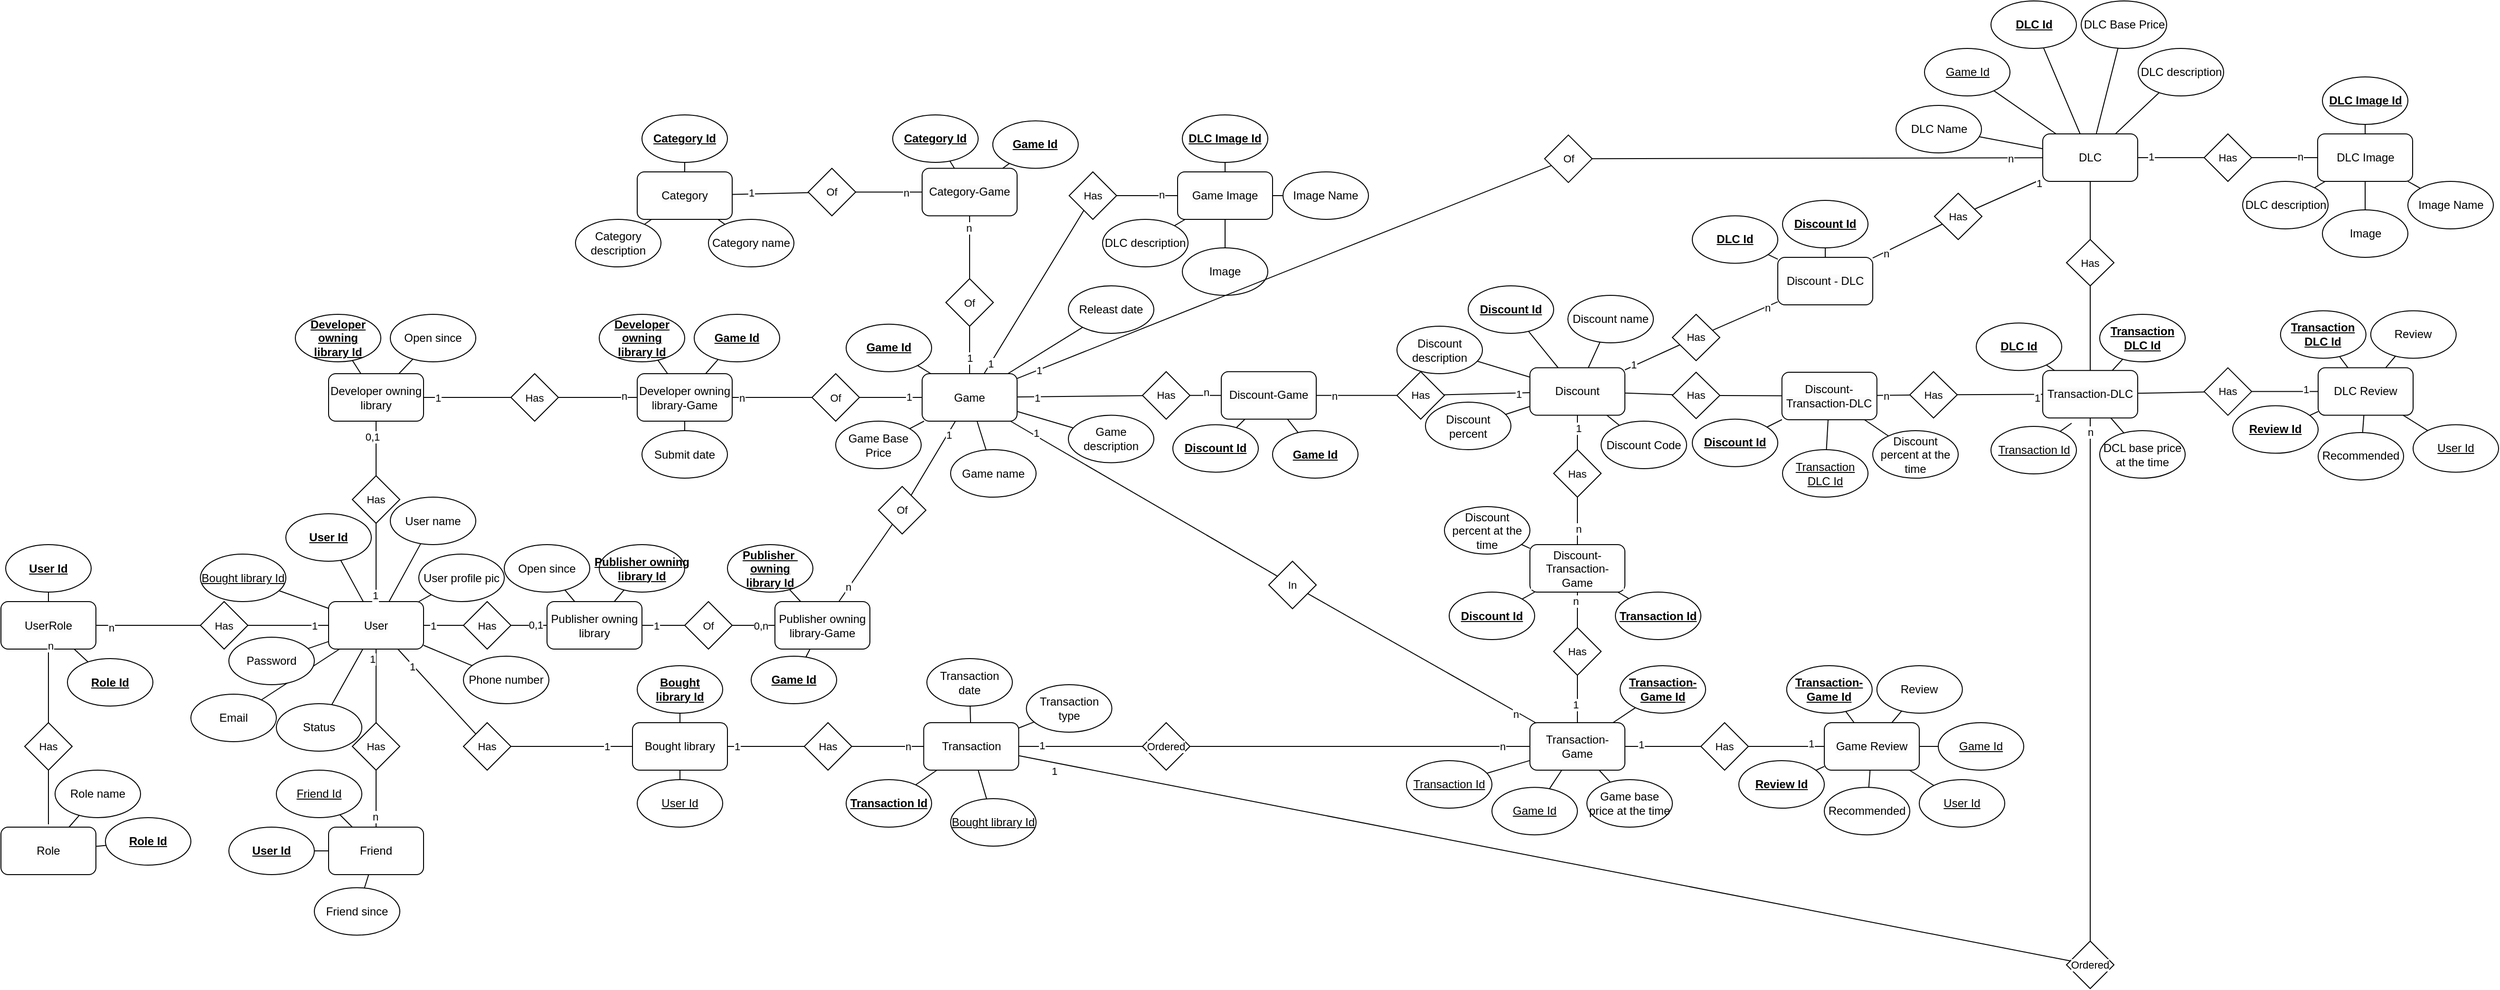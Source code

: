 <mxfile version="24.7.6">
  <diagram name="Trang-1" id="Zf4HEIr6htCYJf661O6L">
    <mxGraphModel dx="2053" dy="1891" grid="1" gridSize="10" guides="1" tooltips="1" connect="1" arrows="1" fold="1" page="1" pageScale="1" pageWidth="827" pageHeight="1169" math="0" shadow="0">
      <root>
        <mxCell id="0" />
        <mxCell id="1" parent="0" />
        <mxCell id="qxAZUziXXPFpN-YLYpxu-1" style="edgeStyle=none;shape=connector;rounded=0;orthogonalLoop=1;jettySize=auto;html=1;strokeColor=default;align=center;verticalAlign=middle;fontFamily=Helvetica;fontSize=11;fontColor=default;labelBackgroundColor=default;endArrow=none;endFill=0;" parent="1" source="qxAZUziXXPFpN-YLYpxu-24" target="qxAZUziXXPFpN-YLYpxu-6" edge="1">
          <mxGeometry relative="1" as="geometry">
            <mxPoint x="-770" y="592.5" as="sourcePoint" />
            <mxPoint x="-770" y="742.5" as="targetPoint" />
          </mxGeometry>
        </mxCell>
        <mxCell id="qxAZUziXXPFpN-YLYpxu-2" value="1" style="edgeLabel;html=1;align=center;verticalAlign=middle;resizable=0;points=[];fontFamily=Helvetica;fontSize=11;fontColor=default;labelBackgroundColor=default;" parent="qxAZUziXXPFpN-YLYpxu-1" vertex="1" connectable="0">
          <mxGeometry x="0.81" relative="1" as="geometry">
            <mxPoint y="8" as="offset" />
          </mxGeometry>
        </mxCell>
        <mxCell id="qxAZUziXXPFpN-YLYpxu-3" value="Role name" style="ellipse;whiteSpace=wrap;html=1;" parent="1" vertex="1">
          <mxGeometry x="-763" y="780" width="90" height="50" as="geometry" />
        </mxCell>
        <mxCell id="qxAZUziXXPFpN-YLYpxu-4" style="edgeStyle=none;shape=connector;rounded=0;orthogonalLoop=1;jettySize=auto;html=1;strokeColor=default;align=center;verticalAlign=middle;fontFamily=Helvetica;fontSize=11;fontColor=default;labelBackgroundColor=default;endArrow=none;endFill=0;" parent="1" source="qxAZUziXXPFpN-YLYpxu-6" target="qxAZUziXXPFpN-YLYpxu-3" edge="1">
          <mxGeometry relative="1" as="geometry" />
        </mxCell>
        <mxCell id="qxAZUziXXPFpN-YLYpxu-5" style="edgeStyle=none;shape=connector;rounded=0;orthogonalLoop=1;jettySize=auto;html=1;strokeColor=default;align=center;verticalAlign=middle;fontFamily=Helvetica;fontSize=11;fontColor=default;labelBackgroundColor=default;endArrow=none;endFill=0;" parent="1" source="qxAZUziXXPFpN-YLYpxu-6" target="qxAZUziXXPFpN-YLYpxu-10" edge="1">
          <mxGeometry relative="1" as="geometry" />
        </mxCell>
        <mxCell id="qxAZUziXXPFpN-YLYpxu-6" value="&lt;span style=&quot;font-size: 12px; background-color: rgb(251, 251, 251);&quot;&gt;Role&lt;/span&gt;" style="rounded=1;whiteSpace=wrap;html=1;fontFamily=Helvetica;fontSize=11;fontColor=default;labelBackgroundColor=default;" parent="1" vertex="1">
          <mxGeometry x="-820" y="840" width="100" height="50" as="geometry" />
        </mxCell>
        <mxCell id="qxAZUziXXPFpN-YLYpxu-7" style="edgeStyle=none;shape=connector;rounded=0;orthogonalLoop=1;jettySize=auto;html=1;strokeColor=default;align=center;verticalAlign=middle;fontFamily=Helvetica;fontSize=11;fontColor=default;labelBackgroundColor=default;endArrow=none;endFill=0;" parent="1" source="qxAZUziXXPFpN-YLYpxu-9" target="qxAZUziXXPFpN-YLYpxu-11" edge="1">
          <mxGeometry relative="1" as="geometry" />
        </mxCell>
        <mxCell id="qxAZUziXXPFpN-YLYpxu-8" style="edgeStyle=none;shape=connector;rounded=0;orthogonalLoop=1;jettySize=auto;html=1;strokeColor=default;align=center;verticalAlign=middle;fontFamily=Helvetica;fontSize=11;fontColor=default;labelBackgroundColor=default;endArrow=none;endFill=0;" parent="1" source="qxAZUziXXPFpN-YLYpxu-9" target="qxAZUziXXPFpN-YLYpxu-12" edge="1">
          <mxGeometry relative="1" as="geometry" />
        </mxCell>
        <mxCell id="qxAZUziXXPFpN-YLYpxu-9" value="&lt;span style=&quot;font-size: 12px; background-color: rgb(251, 251, 251);&quot;&gt;UserRole&lt;/span&gt;" style="rounded=1;whiteSpace=wrap;html=1;fontFamily=Helvetica;fontSize=11;fontColor=default;labelBackgroundColor=default;" parent="1" vertex="1">
          <mxGeometry x="-820" y="602.5" width="100" height="50" as="geometry" />
        </mxCell>
        <mxCell id="qxAZUziXXPFpN-YLYpxu-10" value="Role Id" style="ellipse;whiteSpace=wrap;html=1;fontStyle=5" parent="1" vertex="1">
          <mxGeometry x="-710" y="830" width="90" height="50" as="geometry" />
        </mxCell>
        <mxCell id="qxAZUziXXPFpN-YLYpxu-11" value="Role Id" style="ellipse;whiteSpace=wrap;html=1;fontStyle=5" parent="1" vertex="1">
          <mxGeometry x="-750" y="662.5" width="90" height="50" as="geometry" />
        </mxCell>
        <mxCell id="qxAZUziXXPFpN-YLYpxu-12" value="User Id" style="ellipse;whiteSpace=wrap;html=1;fontStyle=5" parent="1" vertex="1">
          <mxGeometry x="-815" y="542.5" width="90" height="50" as="geometry" />
        </mxCell>
        <mxCell id="qxAZUziXXPFpN-YLYpxu-13" style="edgeStyle=none;shape=connector;rounded=0;orthogonalLoop=1;jettySize=auto;html=1;strokeColor=default;align=center;verticalAlign=middle;fontFamily=Helvetica;fontSize=11;fontColor=default;labelBackgroundColor=default;endArrow=none;endFill=0;" parent="1" source="qxAZUziXXPFpN-YLYpxu-16" target="qxAZUziXXPFpN-YLYpxu-19" edge="1">
          <mxGeometry relative="1" as="geometry" />
        </mxCell>
        <mxCell id="qxAZUziXXPFpN-YLYpxu-14" style="edgeStyle=none;shape=connector;rounded=0;orthogonalLoop=1;jettySize=auto;html=1;strokeColor=default;align=center;verticalAlign=middle;fontFamily=Helvetica;fontSize=11;fontColor=default;labelBackgroundColor=default;endArrow=none;endFill=0;" parent="1" source="qxAZUziXXPFpN-YLYpxu-16" target="qxAZUziXXPFpN-YLYpxu-33" edge="1">
          <mxGeometry relative="1" as="geometry">
            <mxPoint x="-390.343" y="665.201" as="targetPoint" />
          </mxGeometry>
        </mxCell>
        <mxCell id="qxAZUziXXPFpN-YLYpxu-15" style="edgeStyle=none;shape=connector;rounded=0;orthogonalLoop=1;jettySize=auto;html=1;strokeColor=default;align=center;verticalAlign=middle;fontFamily=Helvetica;fontSize=11;fontColor=default;labelBackgroundColor=default;endArrow=none;endFill=0;" parent="1" source="qxAZUziXXPFpN-YLYpxu-16" target="qxAZUziXXPFpN-YLYpxu-34" edge="1">
          <mxGeometry relative="1" as="geometry" />
        </mxCell>
        <mxCell id="9iDccagzdrMHLPE6jfmN-78" style="edgeStyle=none;shape=connector;rounded=0;orthogonalLoop=1;jettySize=auto;html=1;strokeColor=default;align=center;verticalAlign=middle;fontFamily=Helvetica;fontSize=11;fontColor=default;labelBackgroundColor=default;endArrow=none;endFill=0;" parent="1" source="9iDccagzdrMHLPE6jfmN-89" target="9iDccagzdrMHLPE6jfmN-77" edge="1">
          <mxGeometry relative="1" as="geometry" />
        </mxCell>
        <mxCell id="9iDccagzdrMHLPE6jfmN-87" value="0,n" style="edgeLabel;html=1;align=center;verticalAlign=middle;resizable=0;points=[];fontFamily=Helvetica;fontSize=11;fontColor=default;labelBackgroundColor=default;" parent="9iDccagzdrMHLPE6jfmN-78" vertex="1" connectable="0">
          <mxGeometry x="0.81" y="2" relative="1" as="geometry">
            <mxPoint x="-11" y="2" as="offset" />
          </mxGeometry>
        </mxCell>
        <mxCell id="9iDccagzdrMHLPE6jfmN-113" style="edgeStyle=none;shape=connector;rounded=0;orthogonalLoop=1;jettySize=auto;html=1;strokeColor=default;align=center;verticalAlign=middle;fontFamily=Helvetica;fontSize=11;fontColor=default;labelBackgroundColor=default;endArrow=none;endFill=0;" parent="1" source="qxAZUziXXPFpN-YLYpxu-16" target="9iDccagzdrMHLPE6jfmN-112" edge="1">
          <mxGeometry relative="1" as="geometry" />
        </mxCell>
        <mxCell id="9iDccagzdrMHLPE6jfmN-289" style="edgeStyle=none;shape=connector;rounded=0;orthogonalLoop=1;jettySize=auto;html=1;strokeColor=default;align=center;verticalAlign=middle;fontFamily=Helvetica;fontSize=11;fontColor=default;labelBackgroundColor=default;endArrow=none;endFill=0;" parent="1" source="qxAZUziXXPFpN-YLYpxu-16" target="9iDccagzdrMHLPE6jfmN-288" edge="1">
          <mxGeometry relative="1" as="geometry" />
        </mxCell>
        <mxCell id="qxAZUziXXPFpN-YLYpxu-16" value="&lt;span style=&quot;font-size: 12px; background-color: rgb(251, 251, 251);&quot;&gt;User&lt;/span&gt;" style="rounded=1;whiteSpace=wrap;html=1;fontFamily=Helvetica;fontSize=11;fontColor=default;labelBackgroundColor=default;" parent="1" vertex="1">
          <mxGeometry x="-475" y="602.5" width="100" height="50" as="geometry" />
        </mxCell>
        <mxCell id="qxAZUziXXPFpN-YLYpxu-17" style="edgeStyle=none;shape=connector;rounded=0;orthogonalLoop=1;jettySize=auto;html=1;strokeColor=default;align=center;verticalAlign=middle;fontFamily=Helvetica;fontSize=11;fontColor=default;labelBackgroundColor=default;endArrow=none;endFill=0;" parent="1" source="qxAZUziXXPFpN-YLYpxu-18" target="qxAZUziXXPFpN-YLYpxu-16" edge="1">
          <mxGeometry relative="1" as="geometry" />
        </mxCell>
        <mxCell id="qxAZUziXXPFpN-YLYpxu-18" value="User Id" style="ellipse;whiteSpace=wrap;html=1;fontStyle=5" parent="1" vertex="1">
          <mxGeometry x="-520" y="510" width="90" height="50" as="geometry" />
        </mxCell>
        <mxCell id="qxAZUziXXPFpN-YLYpxu-19" value="Password" style="ellipse;whiteSpace=wrap;html=1;fontStyle=0" parent="1" vertex="1">
          <mxGeometry x="-580" y="640" width="90" height="50" as="geometry" />
        </mxCell>
        <mxCell id="qxAZUziXXPFpN-YLYpxu-20" style="edgeStyle=none;shape=connector;rounded=0;orthogonalLoop=1;jettySize=auto;html=1;strokeColor=default;align=center;verticalAlign=middle;fontFamily=Helvetica;fontSize=11;fontColor=default;labelBackgroundColor=default;endArrow=none;endFill=0;" parent="1" source="qxAZUziXXPFpN-YLYpxu-21" target="qxAZUziXXPFpN-YLYpxu-16" edge="1">
          <mxGeometry relative="1" as="geometry">
            <mxPoint x="-393.735" y="573.807" as="sourcePoint" />
          </mxGeometry>
        </mxCell>
        <mxCell id="qxAZUziXXPFpN-YLYpxu-21" value="User name" style="ellipse;whiteSpace=wrap;html=1;fontStyle=0" parent="1" vertex="1">
          <mxGeometry x="-410" y="492.5" width="90" height="50" as="geometry" />
        </mxCell>
        <mxCell id="qxAZUziXXPFpN-YLYpxu-22" value="" style="edgeStyle=none;shape=connector;rounded=0;orthogonalLoop=1;jettySize=auto;html=1;strokeColor=default;align=center;verticalAlign=middle;fontFamily=Helvetica;fontSize=11;fontColor=default;labelBackgroundColor=default;endArrow=none;endFill=0;" parent="1" source="qxAZUziXXPFpN-YLYpxu-9" target="qxAZUziXXPFpN-YLYpxu-24" edge="1">
          <mxGeometry relative="1" as="geometry">
            <mxPoint x="-770" y="602.5" as="sourcePoint" />
            <mxPoint x="-770" y="532.5" as="targetPoint" />
          </mxGeometry>
        </mxCell>
        <mxCell id="qxAZUziXXPFpN-YLYpxu-23" value="n" style="edgeLabel;html=1;align=center;verticalAlign=middle;resizable=0;points=[];fontFamily=Helvetica;fontSize=11;fontColor=default;labelBackgroundColor=default;" parent="qxAZUziXXPFpN-YLYpxu-22" vertex="1" connectable="0">
          <mxGeometry x="-0.781" y="1" relative="1" as="geometry">
            <mxPoint x="1" y="-12" as="offset" />
          </mxGeometry>
        </mxCell>
        <mxCell id="qxAZUziXXPFpN-YLYpxu-24" value="Has" style="rhombus;whiteSpace=wrap;html=1;fontFamily=Helvetica;fontSize=11;fontColor=default;labelBackgroundColor=default;" parent="1" vertex="1">
          <mxGeometry x="-795" y="730" width="50" height="50" as="geometry" />
        </mxCell>
        <mxCell id="qxAZUziXXPFpN-YLYpxu-25" value="" style="rounded=0;orthogonalLoop=1;jettySize=auto;html=1;endArrow=none;endFill=0;" parent="1" source="qxAZUziXXPFpN-YLYpxu-16" target="qxAZUziXXPFpN-YLYpxu-29" edge="1">
          <mxGeometry x="0.895" relative="1" as="geometry">
            <mxPoint x="-475" y="627.5" as="sourcePoint" />
            <mxPoint x="-720" y="627.5" as="targetPoint" />
            <mxPoint as="offset" />
          </mxGeometry>
        </mxCell>
        <mxCell id="qxAZUziXXPFpN-YLYpxu-26" value="1" style="edgeLabel;html=1;align=center;verticalAlign=middle;resizable=0;points=[];fontFamily=Helvetica;fontSize=11;fontColor=default;labelBackgroundColor=default;" parent="qxAZUziXXPFpN-YLYpxu-25" vertex="1" connectable="0">
          <mxGeometry x="-0.264" y="-3" relative="1" as="geometry">
            <mxPoint x="16" y="3" as="offset" />
          </mxGeometry>
        </mxCell>
        <mxCell id="qxAZUziXXPFpN-YLYpxu-27" style="edgeStyle=none;shape=connector;rounded=0;orthogonalLoop=1;jettySize=auto;html=1;strokeColor=default;align=center;verticalAlign=middle;fontFamily=Helvetica;fontSize=11;fontColor=default;labelBackgroundColor=default;endArrow=none;endFill=0;" parent="1" source="qxAZUziXXPFpN-YLYpxu-29" target="qxAZUziXXPFpN-YLYpxu-9" edge="1">
          <mxGeometry relative="1" as="geometry" />
        </mxCell>
        <mxCell id="qxAZUziXXPFpN-YLYpxu-28" value="n" style="edgeLabel;html=1;align=center;verticalAlign=middle;resizable=0;points=[];fontFamily=Helvetica;fontSize=11;fontColor=default;labelBackgroundColor=default;" parent="qxAZUziXXPFpN-YLYpxu-27" vertex="1" connectable="0">
          <mxGeometry x="0.72" y="2" relative="1" as="geometry">
            <mxPoint as="offset" />
          </mxGeometry>
        </mxCell>
        <mxCell id="qxAZUziXXPFpN-YLYpxu-29" value="Has" style="rhombus;whiteSpace=wrap;html=1;fontFamily=Helvetica;fontSize=11;fontColor=default;labelBackgroundColor=default;" parent="1" vertex="1">
          <mxGeometry x="-610" y="602.5" width="50" height="50" as="geometry" />
        </mxCell>
        <mxCell id="qxAZUziXXPFpN-YLYpxu-30" value="" style="edgeStyle=none;shape=connector;rounded=0;orthogonalLoop=1;jettySize=auto;html=1;strokeColor=default;align=center;verticalAlign=middle;fontFamily=Helvetica;fontSize=11;fontColor=default;labelBackgroundColor=default;endArrow=none;endFill=0;" parent="1" source="qxAZUziXXPFpN-YLYpxu-16" target="qxAZUziXXPFpN-YLYpxu-32" edge="1">
          <mxGeometry relative="1" as="geometry">
            <mxPoint x="-375" y="628" as="sourcePoint" />
            <mxPoint x="-143" y="630" as="targetPoint" />
          </mxGeometry>
        </mxCell>
        <mxCell id="qxAZUziXXPFpN-YLYpxu-31" value="1" style="edgeLabel;html=1;align=center;verticalAlign=middle;resizable=0;points=[];fontFamily=Helvetica;fontSize=11;fontColor=default;labelBackgroundColor=default;" parent="qxAZUziXXPFpN-YLYpxu-30" vertex="1" connectable="0">
          <mxGeometry x="-0.613" y="-2" relative="1" as="geometry">
            <mxPoint as="offset" />
          </mxGeometry>
        </mxCell>
        <mxCell id="qxAZUziXXPFpN-YLYpxu-37" style="edgeStyle=none;shape=connector;rounded=0;orthogonalLoop=1;jettySize=auto;html=1;strokeColor=default;align=center;verticalAlign=middle;fontFamily=Helvetica;fontSize=11;fontColor=default;labelBackgroundColor=default;endArrow=none;endFill=0;" parent="1" source="qxAZUziXXPFpN-YLYpxu-32" target="qxAZUziXXPFpN-YLYpxu-35" edge="1">
          <mxGeometry relative="1" as="geometry" />
        </mxCell>
        <mxCell id="qxAZUziXXPFpN-YLYpxu-50" value="1" style="edgeLabel;html=1;align=center;verticalAlign=middle;resizable=0;points=[];fontFamily=Helvetica;fontSize=11;fontColor=default;labelBackgroundColor=default;" parent="qxAZUziXXPFpN-YLYpxu-37" vertex="1" connectable="0">
          <mxGeometry x="0.567" y="-3" relative="1" as="geometry">
            <mxPoint y="-3" as="offset" />
          </mxGeometry>
        </mxCell>
        <mxCell id="qxAZUziXXPFpN-YLYpxu-32" value="Has" style="rhombus;whiteSpace=wrap;html=1;fontFamily=Helvetica;fontSize=11;fontColor=default;labelBackgroundColor=default;" parent="1" vertex="1">
          <mxGeometry x="-333" y="730" width="50" height="50" as="geometry" />
        </mxCell>
        <mxCell id="qxAZUziXXPFpN-YLYpxu-33" value="Email" style="ellipse;whiteSpace=wrap;html=1;fontStyle=0" parent="1" vertex="1">
          <mxGeometry x="-620" y="700" width="90" height="50" as="geometry" />
        </mxCell>
        <mxCell id="qxAZUziXXPFpN-YLYpxu-34" value="Phone number" style="ellipse;whiteSpace=wrap;html=1;fontStyle=0" parent="1" vertex="1">
          <mxGeometry x="-333" y="660" width="90" height="50" as="geometry" />
        </mxCell>
        <mxCell id="9iDccagzdrMHLPE6jfmN-218" style="edgeStyle=none;shape=connector;rounded=0;orthogonalLoop=1;jettySize=auto;html=1;strokeColor=default;align=center;verticalAlign=middle;fontFamily=Helvetica;fontSize=11;fontColor=default;labelBackgroundColor=default;endArrow=none;endFill=0;" parent="1" source="qxAZUziXXPFpN-YLYpxu-35" target="9iDccagzdrMHLPE6jfmN-217" edge="1">
          <mxGeometry relative="1" as="geometry" />
        </mxCell>
        <mxCell id="qxAZUziXXPFpN-YLYpxu-35" value="&lt;span style=&quot;font-size: 12px; background-color: rgb(251, 251, 251);&quot;&gt;Bought library&lt;/span&gt;" style="rounded=1;whiteSpace=wrap;html=1;fontFamily=Helvetica;fontSize=11;fontColor=default;labelBackgroundColor=default;" parent="1" vertex="1">
          <mxGeometry x="-155" y="730" width="100" height="50" as="geometry" />
        </mxCell>
        <mxCell id="qxAZUziXXPFpN-YLYpxu-40" style="edgeStyle=none;shape=connector;rounded=0;orthogonalLoop=1;jettySize=auto;html=1;strokeColor=default;align=center;verticalAlign=middle;fontFamily=Helvetica;fontSize=11;fontColor=default;labelBackgroundColor=default;endArrow=none;endFill=0;" parent="1" source="qxAZUziXXPFpN-YLYpxu-38" target="qxAZUziXXPFpN-YLYpxu-39" edge="1">
          <mxGeometry relative="1" as="geometry" />
        </mxCell>
        <mxCell id="qxAZUziXXPFpN-YLYpxu-42" value="n" style="edgeLabel;html=1;align=center;verticalAlign=middle;resizable=0;points=[];fontFamily=Helvetica;fontSize=11;fontColor=default;labelBackgroundColor=default;" parent="qxAZUziXXPFpN-YLYpxu-40" vertex="1" connectable="0">
          <mxGeometry x="-0.617" y="1" relative="1" as="geometry">
            <mxPoint as="offset" />
          </mxGeometry>
        </mxCell>
        <mxCell id="qxAZUziXXPFpN-YLYpxu-45" style="edgeStyle=none;shape=connector;rounded=0;orthogonalLoop=1;jettySize=auto;html=1;strokeColor=default;align=center;verticalAlign=middle;fontFamily=Helvetica;fontSize=11;fontColor=default;labelBackgroundColor=default;endArrow=none;endFill=0;" parent="1" source="qxAZUziXXPFpN-YLYpxu-38" target="qxAZUziXXPFpN-YLYpxu-44" edge="1">
          <mxGeometry relative="1" as="geometry" />
        </mxCell>
        <mxCell id="qxAZUziXXPFpN-YLYpxu-47" style="edgeStyle=none;shape=connector;rounded=0;orthogonalLoop=1;jettySize=auto;html=1;strokeColor=default;align=center;verticalAlign=middle;fontFamily=Helvetica;fontSize=11;fontColor=default;labelBackgroundColor=default;endArrow=none;endFill=0;" parent="1" source="qxAZUziXXPFpN-YLYpxu-38" target="qxAZUziXXPFpN-YLYpxu-46" edge="1">
          <mxGeometry relative="1" as="geometry" />
        </mxCell>
        <mxCell id="qxAZUziXXPFpN-YLYpxu-49" style="edgeStyle=none;shape=connector;rounded=0;orthogonalLoop=1;jettySize=auto;html=1;strokeColor=default;align=center;verticalAlign=middle;fontFamily=Helvetica;fontSize=11;fontColor=default;labelBackgroundColor=default;endArrow=none;endFill=0;" parent="1" source="qxAZUziXXPFpN-YLYpxu-38" target="qxAZUziXXPFpN-YLYpxu-48" edge="1">
          <mxGeometry relative="1" as="geometry" />
        </mxCell>
        <mxCell id="qxAZUziXXPFpN-YLYpxu-38" value="&lt;span style=&quot;font-size: 12px; background-color: rgb(251, 251, 251);&quot;&gt;Friend&lt;/span&gt;" style="rounded=1;whiteSpace=wrap;html=1;fontFamily=Helvetica;fontSize=11;fontColor=default;labelBackgroundColor=default;" parent="1" vertex="1">
          <mxGeometry x="-475" y="840" width="100" height="50" as="geometry" />
        </mxCell>
        <mxCell id="qxAZUziXXPFpN-YLYpxu-41" style="edgeStyle=none;shape=connector;rounded=0;orthogonalLoop=1;jettySize=auto;html=1;strokeColor=default;align=center;verticalAlign=middle;fontFamily=Helvetica;fontSize=11;fontColor=default;labelBackgroundColor=default;endArrow=none;endFill=0;" parent="1" source="qxAZUziXXPFpN-YLYpxu-39" target="qxAZUziXXPFpN-YLYpxu-16" edge="1">
          <mxGeometry relative="1" as="geometry" />
        </mxCell>
        <mxCell id="qxAZUziXXPFpN-YLYpxu-43" value="1" style="edgeLabel;html=1;align=center;verticalAlign=middle;resizable=0;points=[];fontFamily=Helvetica;fontSize=11;fontColor=default;labelBackgroundColor=default;" parent="qxAZUziXXPFpN-YLYpxu-41" vertex="1" connectable="0">
          <mxGeometry x="0.687" y="2" relative="1" as="geometry">
            <mxPoint x="-2" y="-2" as="offset" />
          </mxGeometry>
        </mxCell>
        <mxCell id="qxAZUziXXPFpN-YLYpxu-39" value="Has" style="rhombus;whiteSpace=wrap;html=1;fontFamily=Helvetica;fontSize=11;fontColor=default;labelBackgroundColor=default;" parent="1" vertex="1">
          <mxGeometry x="-450" y="730" width="50" height="50" as="geometry" />
        </mxCell>
        <mxCell id="qxAZUziXXPFpN-YLYpxu-44" value="Friend Id" style="ellipse;whiteSpace=wrap;html=1;fontStyle=4" parent="1" vertex="1">
          <mxGeometry x="-530" y="780" width="90" height="50" as="geometry" />
        </mxCell>
        <mxCell id="qxAZUziXXPFpN-YLYpxu-46" value="Friend since" style="ellipse;whiteSpace=wrap;html=1;" parent="1" vertex="1">
          <mxGeometry x="-490" y="903.75" width="90" height="50" as="geometry" />
        </mxCell>
        <mxCell id="qxAZUziXXPFpN-YLYpxu-48" value="User Id" style="ellipse;whiteSpace=wrap;html=1;fontStyle=5" parent="1" vertex="1">
          <mxGeometry x="-580" y="840" width="90" height="50" as="geometry" />
        </mxCell>
        <mxCell id="qxAZUziXXPFpN-YLYpxu-54" value="" style="edgeStyle=none;shape=connector;rounded=0;orthogonalLoop=1;jettySize=auto;html=1;strokeColor=default;align=center;verticalAlign=middle;fontFamily=Helvetica;fontSize=11;fontColor=default;labelBackgroundColor=default;endArrow=none;endFill=0;" parent="1" source="PeBw-QYjeQxobrthJ2wP-32" target="9iDccagzdrMHLPE6jfmN-115" edge="1">
          <mxGeometry relative="1" as="geometry">
            <mxPoint x="-77" y="850.5" as="sourcePoint" />
            <mxPoint x="20" y="755" as="targetPoint" />
          </mxGeometry>
        </mxCell>
        <mxCell id="PeBw-QYjeQxobrthJ2wP-35" value="n" style="edgeLabel;html=1;align=center;verticalAlign=middle;resizable=0;points=[];fontFamily=Helvetica;fontSize=11;fontColor=default;labelBackgroundColor=default;" vertex="1" connectable="0" parent="qxAZUziXXPFpN-YLYpxu-54">
          <mxGeometry x="0.838" y="-3" relative="1" as="geometry">
            <mxPoint x="-11" y="-3" as="offset" />
          </mxGeometry>
        </mxCell>
        <mxCell id="9iDccagzdrMHLPE6jfmN-17" style="edgeStyle=none;shape=connector;rounded=0;orthogonalLoop=1;jettySize=auto;html=1;strokeColor=default;align=center;verticalAlign=middle;fontFamily=Helvetica;fontSize=11;fontColor=default;labelBackgroundColor=default;endArrow=none;endFill=0;" parent="1" source="9iDccagzdrMHLPE6jfmN-40" target="9iDccagzdrMHLPE6jfmN-16" edge="1">
          <mxGeometry relative="1" as="geometry" />
        </mxCell>
        <mxCell id="9iDccagzdrMHLPE6jfmN-38" value="1" style="edgeLabel;html=1;align=center;verticalAlign=middle;resizable=0;points=[];fontFamily=Helvetica;fontSize=11;fontColor=default;labelBackgroundColor=default;" parent="9iDccagzdrMHLPE6jfmN-17" vertex="1" connectable="0">
          <mxGeometry x="0.75" relative="1" as="geometry">
            <mxPoint x="-13" as="offset" />
          </mxGeometry>
        </mxCell>
        <mxCell id="9iDccagzdrMHLPE6jfmN-44" value="n" style="edgeLabel;html=1;align=center;verticalAlign=middle;resizable=0;points=[];fontFamily=Helvetica;fontSize=11;fontColor=default;labelBackgroundColor=default;" parent="9iDccagzdrMHLPE6jfmN-17" vertex="1" connectable="0">
          <mxGeometry x="-0.876" y="-2" relative="1" as="geometry">
            <mxPoint as="offset" />
          </mxGeometry>
        </mxCell>
        <mxCell id="9iDccagzdrMHLPE6jfmN-33" style="edgeStyle=none;shape=connector;rounded=0;orthogonalLoop=1;jettySize=auto;html=1;strokeColor=default;align=center;verticalAlign=middle;fontFamily=Helvetica;fontSize=11;fontColor=default;labelBackgroundColor=default;endArrow=none;endFill=0;" parent="1" source="qxAZUziXXPFpN-YLYpxu-57" target="9iDccagzdrMHLPE6jfmN-32" edge="1">
          <mxGeometry relative="1" as="geometry" />
        </mxCell>
        <mxCell id="9iDccagzdrMHLPE6jfmN-37" style="edgeStyle=none;shape=connector;rounded=0;orthogonalLoop=1;jettySize=auto;html=1;strokeColor=default;align=center;verticalAlign=middle;fontFamily=Helvetica;fontSize=11;fontColor=default;labelBackgroundColor=default;endArrow=none;endFill=0;" parent="1" source="qxAZUziXXPFpN-YLYpxu-57" target="9iDccagzdrMHLPE6jfmN-36" edge="1">
          <mxGeometry relative="1" as="geometry" />
        </mxCell>
        <mxCell id="PeBw-QYjeQxobrthJ2wP-14" style="edgeStyle=none;shape=connector;rounded=0;orthogonalLoop=1;jettySize=auto;html=1;strokeColor=default;align=center;verticalAlign=middle;fontFamily=Helvetica;fontSize=11;fontColor=default;labelBackgroundColor=default;endArrow=none;endFill=0;" edge="1" parent="1" source="PeBw-QYjeQxobrthJ2wP-18" target="9iDccagzdrMHLPE6jfmN-144">
          <mxGeometry relative="1" as="geometry" />
        </mxCell>
        <mxCell id="PeBw-QYjeQxobrthJ2wP-30" value="n" style="edgeLabel;html=1;align=center;verticalAlign=middle;resizable=0;points=[];fontFamily=Helvetica;fontSize=11;fontColor=default;labelBackgroundColor=default;" vertex="1" connectable="0" parent="PeBw-QYjeQxobrthJ2wP-14">
          <mxGeometry x="0.006" y="4" relative="1" as="geometry">
            <mxPoint as="offset" />
          </mxGeometry>
        </mxCell>
        <mxCell id="PeBw-QYjeQxobrthJ2wP-25" style="edgeStyle=none;shape=connector;rounded=0;orthogonalLoop=1;jettySize=auto;html=1;strokeColor=default;align=center;verticalAlign=middle;fontFamily=Helvetica;fontSize=11;fontColor=default;labelBackgroundColor=default;endArrow=none;endFill=0;" edge="1" parent="1" source="PeBw-QYjeQxobrthJ2wP-26" target="9iDccagzdrMHLPE6jfmN-125">
          <mxGeometry relative="1" as="geometry" />
        </mxCell>
        <mxCell id="PeBw-QYjeQxobrthJ2wP-29" value="n" style="edgeLabel;html=1;align=center;verticalAlign=middle;resizable=0;points=[];fontFamily=Helvetica;fontSize=11;fontColor=default;labelBackgroundColor=default;" vertex="1" connectable="0" parent="PeBw-QYjeQxobrthJ2wP-25">
          <mxGeometry x="0.832" y="-2" relative="1" as="geometry">
            <mxPoint as="offset" />
          </mxGeometry>
        </mxCell>
        <mxCell id="PeBw-QYjeQxobrthJ2wP-41" style="edgeStyle=none;shape=connector;rounded=0;orthogonalLoop=1;jettySize=auto;html=1;strokeColor=default;align=center;verticalAlign=middle;fontFamily=Helvetica;fontSize=11;fontColor=default;labelBackgroundColor=default;endArrow=none;endFill=0;" edge="1" parent="1" source="PeBw-QYjeQxobrthJ2wP-42" target="9iDccagzdrMHLPE6jfmN-225">
          <mxGeometry relative="1" as="geometry" />
        </mxCell>
        <mxCell id="PeBw-QYjeQxobrthJ2wP-45" value="n" style="edgeLabel;html=1;align=center;verticalAlign=middle;resizable=0;points=[];fontFamily=Helvetica;fontSize=11;fontColor=default;labelBackgroundColor=default;" vertex="1" connectable="0" parent="PeBw-QYjeQxobrthJ2wP-41">
          <mxGeometry x="0.857" y="-1" relative="1" as="geometry">
            <mxPoint as="offset" />
          </mxGeometry>
        </mxCell>
        <mxCell id="qxAZUziXXPFpN-YLYpxu-57" value="&lt;span style=&quot;font-size: 12px; background-color: rgb(251, 251, 251);&quot;&gt;Game&lt;/span&gt;" style="rounded=1;whiteSpace=wrap;html=1;fontFamily=Helvetica;fontSize=11;fontColor=default;labelBackgroundColor=default;" parent="1" vertex="1">
          <mxGeometry x="150" y="362.5" width="100" height="50" as="geometry" />
        </mxCell>
        <mxCell id="qxAZUziXXPFpN-YLYpxu-65" style="edgeStyle=none;shape=connector;rounded=0;orthogonalLoop=1;jettySize=auto;html=1;strokeColor=default;align=center;verticalAlign=middle;fontFamily=Helvetica;fontSize=11;fontColor=default;labelBackgroundColor=default;endArrow=none;endFill=0;" parent="1" source="qxAZUziXXPFpN-YLYpxu-64" target="qxAZUziXXPFpN-YLYpxu-35" edge="1">
          <mxGeometry relative="1" as="geometry" />
        </mxCell>
        <mxCell id="qxAZUziXXPFpN-YLYpxu-64" value="Bought library&amp;nbsp;Id" style="ellipse;whiteSpace=wrap;html=1;fontStyle=5" parent="1" vertex="1">
          <mxGeometry x="-150" y="670" width="90" height="50" as="geometry" />
        </mxCell>
        <mxCell id="9iDccagzdrMHLPE6jfmN-4" style="edgeStyle=none;shape=connector;rounded=0;orthogonalLoop=1;jettySize=auto;html=1;strokeColor=default;align=center;verticalAlign=middle;fontFamily=Helvetica;fontSize=11;fontColor=default;labelBackgroundColor=default;endArrow=none;endFill=0;" parent="1" source="9iDccagzdrMHLPE6jfmN-54" target="qxAZUziXXPFpN-YLYpxu-57" edge="1">
          <mxGeometry relative="1" as="geometry" />
        </mxCell>
        <mxCell id="9iDccagzdrMHLPE6jfmN-3" value="Game Id" style="ellipse;whiteSpace=wrap;html=1;fontStyle=5" parent="1" vertex="1">
          <mxGeometry x="70" y="310.37" width="90" height="50" as="geometry" />
        </mxCell>
        <mxCell id="9iDccagzdrMHLPE6jfmN-21" style="edgeStyle=none;shape=connector;rounded=0;orthogonalLoop=1;jettySize=auto;html=1;strokeColor=default;align=center;verticalAlign=middle;fontFamily=Helvetica;fontSize=11;fontColor=default;labelBackgroundColor=default;endArrow=none;endFill=0;" parent="1" source="9iDccagzdrMHLPE6jfmN-22" target="qxAZUziXXPFpN-YLYpxu-16" edge="1">
          <mxGeometry relative="1" as="geometry" />
        </mxCell>
        <mxCell id="9iDccagzdrMHLPE6jfmN-24" value="1" style="edgeLabel;html=1;align=center;verticalAlign=middle;resizable=0;points=[];fontFamily=Helvetica;fontSize=11;fontColor=default;labelBackgroundColor=default;" parent="9iDccagzdrMHLPE6jfmN-21" vertex="1" connectable="0">
          <mxGeometry x="0.828" y="-1" relative="1" as="geometry">
            <mxPoint as="offset" />
          </mxGeometry>
        </mxCell>
        <mxCell id="9iDccagzdrMHLPE6jfmN-16" value="&lt;span style=&quot;font-size: 12px; background-color: rgb(251, 251, 251);&quot;&gt;Developer owning library&lt;/span&gt;" style="rounded=1;whiteSpace=wrap;html=1;fontFamily=Helvetica;fontSize=11;fontColor=default;labelBackgroundColor=default;" parent="1" vertex="1">
          <mxGeometry x="-475" y="362.5" width="100" height="50" as="geometry" />
        </mxCell>
        <mxCell id="9iDccagzdrMHLPE6jfmN-20" value="" style="edgeStyle=none;shape=connector;rounded=0;orthogonalLoop=1;jettySize=auto;html=1;strokeColor=default;align=center;verticalAlign=middle;fontFamily=Helvetica;fontSize=11;fontColor=default;labelBackgroundColor=default;endArrow=none;endFill=0;" parent="1" source="qxAZUziXXPFpN-YLYpxu-57" target="9iDccagzdrMHLPE6jfmN-18" edge="1">
          <mxGeometry relative="1" as="geometry">
            <mxPoint x="250" y="387.5" as="sourcePoint" />
            <mxPoint x="440" y="385.5" as="targetPoint" />
          </mxGeometry>
        </mxCell>
        <mxCell id="9iDccagzdrMHLPE6jfmN-39" value="1" style="edgeLabel;html=1;align=center;verticalAlign=middle;resizable=0;points=[];fontFamily=Helvetica;fontSize=11;fontColor=default;labelBackgroundColor=default;" parent="9iDccagzdrMHLPE6jfmN-20" vertex="1" connectable="0">
          <mxGeometry x="-0.559" y="-1" relative="1" as="geometry">
            <mxPoint as="offset" />
          </mxGeometry>
        </mxCell>
        <mxCell id="9iDccagzdrMHLPE6jfmN-18" value="Of" style="rhombus;whiteSpace=wrap;html=1;fontFamily=Helvetica;fontSize=11;fontColor=default;labelBackgroundColor=default;" parent="1" vertex="1">
          <mxGeometry x="34" y="362.5" width="50" height="50" as="geometry" />
        </mxCell>
        <mxCell id="9iDccagzdrMHLPE6jfmN-23" value="" style="edgeStyle=none;shape=connector;rounded=0;orthogonalLoop=1;jettySize=auto;html=1;strokeColor=default;align=center;verticalAlign=middle;fontFamily=Helvetica;fontSize=11;fontColor=default;labelBackgroundColor=default;endArrow=none;endFill=0;" parent="1" source="9iDccagzdrMHLPE6jfmN-16" target="9iDccagzdrMHLPE6jfmN-22" edge="1">
          <mxGeometry relative="1" as="geometry">
            <mxPoint x="-143" y="413" as="sourcePoint" />
            <mxPoint x="-392" y="603" as="targetPoint" />
          </mxGeometry>
        </mxCell>
        <mxCell id="9iDccagzdrMHLPE6jfmN-25" value="0,1" style="edgeLabel;html=1;align=center;verticalAlign=middle;resizable=0;points=[];fontFamily=Helvetica;fontSize=11;fontColor=default;labelBackgroundColor=default;" parent="9iDccagzdrMHLPE6jfmN-23" vertex="1" connectable="0">
          <mxGeometry x="-0.775" y="1" relative="1" as="geometry">
            <mxPoint x="-5" y="10" as="offset" />
          </mxGeometry>
        </mxCell>
        <mxCell id="9iDccagzdrMHLPE6jfmN-22" value="Has" style="rhombus;whiteSpace=wrap;html=1;fontFamily=Helvetica;fontSize=11;fontColor=default;labelBackgroundColor=default;" parent="1" vertex="1">
          <mxGeometry x="-450" y="470" width="50" height="50" as="geometry" />
        </mxCell>
        <mxCell id="9iDccagzdrMHLPE6jfmN-27" style="edgeStyle=none;shape=connector;rounded=0;orthogonalLoop=1;jettySize=auto;html=1;strokeColor=default;align=center;verticalAlign=middle;fontFamily=Helvetica;fontSize=11;fontColor=default;labelBackgroundColor=default;endArrow=none;endFill=0;" parent="1" source="9iDccagzdrMHLPE6jfmN-26" target="9iDccagzdrMHLPE6jfmN-16" edge="1">
          <mxGeometry relative="1" as="geometry" />
        </mxCell>
        <mxCell id="9iDccagzdrMHLPE6jfmN-26" value="Developer owning library&amp;nbsp;Id" style="ellipse;whiteSpace=wrap;html=1;fontStyle=5" parent="1" vertex="1">
          <mxGeometry x="-510" y="300" width="90" height="50" as="geometry" />
        </mxCell>
        <mxCell id="9iDccagzdrMHLPE6jfmN-29" style="edgeStyle=none;shape=connector;rounded=0;orthogonalLoop=1;jettySize=auto;html=1;strokeColor=default;align=center;verticalAlign=middle;fontFamily=Helvetica;fontSize=11;fontColor=default;labelBackgroundColor=default;endArrow=none;endFill=0;" parent="1" source="9iDccagzdrMHLPE6jfmN-28" target="9iDccagzdrMHLPE6jfmN-16" edge="1">
          <mxGeometry relative="1" as="geometry" />
        </mxCell>
        <mxCell id="9iDccagzdrMHLPE6jfmN-28" value="Open since" style="ellipse;whiteSpace=wrap;html=1;" parent="1" vertex="1">
          <mxGeometry x="-410" y="300" width="90" height="50" as="geometry" />
        </mxCell>
        <mxCell id="9iDccagzdrMHLPE6jfmN-31" style="edgeStyle=none;shape=connector;rounded=0;orthogonalLoop=1;jettySize=auto;html=1;strokeColor=default;align=center;verticalAlign=middle;fontFamily=Helvetica;fontSize=11;fontColor=default;labelBackgroundColor=default;endArrow=none;endFill=0;" parent="1" source="9iDccagzdrMHLPE6jfmN-30" target="qxAZUziXXPFpN-YLYpxu-57" edge="1">
          <mxGeometry relative="1" as="geometry" />
        </mxCell>
        <mxCell id="9iDccagzdrMHLPE6jfmN-30" value="Game name" style="ellipse;whiteSpace=wrap;html=1;" parent="1" vertex="1">
          <mxGeometry x="180.0" y="442.5" width="90" height="50" as="geometry" />
        </mxCell>
        <mxCell id="9iDccagzdrMHLPE6jfmN-32" value="Game description" style="ellipse;whiteSpace=wrap;html=1;" parent="1" vertex="1">
          <mxGeometry x="304" y="406.25" width="90" height="50" as="geometry" />
        </mxCell>
        <mxCell id="9iDccagzdrMHLPE6jfmN-35" style="edgeStyle=none;shape=connector;rounded=0;orthogonalLoop=1;jettySize=auto;html=1;strokeColor=default;align=center;verticalAlign=middle;fontFamily=Helvetica;fontSize=11;fontColor=default;labelBackgroundColor=default;endArrow=none;endFill=0;" parent="1" source="9iDccagzdrMHLPE6jfmN-34" target="qxAZUziXXPFpN-YLYpxu-57" edge="1">
          <mxGeometry relative="1" as="geometry" />
        </mxCell>
        <mxCell id="9iDccagzdrMHLPE6jfmN-34" value="Releast date" style="ellipse;whiteSpace=wrap;html=1;" parent="1" vertex="1">
          <mxGeometry x="304" y="270" width="90" height="50" as="geometry" />
        </mxCell>
        <mxCell id="9iDccagzdrMHLPE6jfmN-36" value="Game Base Price" style="ellipse;whiteSpace=wrap;html=1;" parent="1" vertex="1">
          <mxGeometry x="59" y="412.5" width="90" height="50" as="geometry" />
        </mxCell>
        <mxCell id="9iDccagzdrMHLPE6jfmN-41" value="" style="edgeStyle=none;shape=connector;rounded=0;orthogonalLoop=1;jettySize=auto;html=1;strokeColor=default;align=center;verticalAlign=middle;fontFamily=Helvetica;fontSize=11;fontColor=default;labelBackgroundColor=default;endArrow=none;endFill=0;" parent="1" source="9iDccagzdrMHLPE6jfmN-18" target="9iDccagzdrMHLPE6jfmN-40" edge="1">
          <mxGeometry relative="1" as="geometry">
            <mxPoint x="40" y="388" as="sourcePoint" />
            <mxPoint x="-375" y="388" as="targetPoint" />
          </mxGeometry>
        </mxCell>
        <mxCell id="9iDccagzdrMHLPE6jfmN-45" value="n" style="edgeLabel;html=1;align=center;verticalAlign=middle;resizable=0;points=[];fontFamily=Helvetica;fontSize=11;fontColor=default;labelBackgroundColor=default;" parent="9iDccagzdrMHLPE6jfmN-41" vertex="1" connectable="0">
          <mxGeometry x="0.756" y="1" relative="1" as="geometry">
            <mxPoint y="-1" as="offset" />
          </mxGeometry>
        </mxCell>
        <mxCell id="9iDccagzdrMHLPE6jfmN-51" style="edgeStyle=none;shape=connector;rounded=0;orthogonalLoop=1;jettySize=auto;html=1;strokeColor=default;align=center;verticalAlign=middle;fontFamily=Helvetica;fontSize=11;fontColor=default;labelBackgroundColor=default;endArrow=none;endFill=0;" parent="1" source="9iDccagzdrMHLPE6jfmN-40" target="9iDccagzdrMHLPE6jfmN-50" edge="1">
          <mxGeometry relative="1" as="geometry" />
        </mxCell>
        <mxCell id="9iDccagzdrMHLPE6jfmN-40" value="&lt;span style=&quot;font-size: 12px; background-color: rgb(251, 251, 251);&quot;&gt;Developer owning library-&lt;/span&gt;&lt;span style=&quot;font-size: 12px; background-color: rgb(251, 251, 251);&quot;&gt;Game&lt;/span&gt;" style="rounded=1;whiteSpace=wrap;html=1;fontFamily=Helvetica;fontSize=11;fontColor=default;labelBackgroundColor=default;" parent="1" vertex="1">
          <mxGeometry x="-150" y="362.5" width="100" height="50" as="geometry" />
        </mxCell>
        <mxCell id="9iDccagzdrMHLPE6jfmN-43" value="Has" style="rhombus;whiteSpace=wrap;html=1;fontFamily=Helvetica;fontSize=11;fontColor=default;labelBackgroundColor=default;" parent="1" vertex="1">
          <mxGeometry x="-283" y="362.5" width="50" height="50" as="geometry" />
        </mxCell>
        <mxCell id="9iDccagzdrMHLPE6jfmN-47" style="edgeStyle=none;shape=connector;rounded=0;orthogonalLoop=1;jettySize=auto;html=1;strokeColor=default;align=center;verticalAlign=middle;fontFamily=Helvetica;fontSize=11;fontColor=default;labelBackgroundColor=default;endArrow=none;endFill=0;" parent="1" source="9iDccagzdrMHLPE6jfmN-46" target="9iDccagzdrMHLPE6jfmN-40" edge="1">
          <mxGeometry relative="1" as="geometry" />
        </mxCell>
        <mxCell id="9iDccagzdrMHLPE6jfmN-46" value="Developer owning library&amp;nbsp;Id" style="ellipse;whiteSpace=wrap;html=1;fontStyle=5" parent="1" vertex="1">
          <mxGeometry x="-190" y="300" width="90" height="50" as="geometry" />
        </mxCell>
        <mxCell id="9iDccagzdrMHLPE6jfmN-49" style="edgeStyle=none;shape=connector;rounded=0;orthogonalLoop=1;jettySize=auto;html=1;strokeColor=default;align=center;verticalAlign=middle;fontFamily=Helvetica;fontSize=11;fontColor=default;labelBackgroundColor=default;endArrow=none;endFill=0;" parent="1" source="9iDccagzdrMHLPE6jfmN-48" target="9iDccagzdrMHLPE6jfmN-40" edge="1">
          <mxGeometry relative="1" as="geometry" />
        </mxCell>
        <mxCell id="9iDccagzdrMHLPE6jfmN-48" value="Game Id" style="ellipse;whiteSpace=wrap;html=1;fontStyle=5" parent="1" vertex="1">
          <mxGeometry x="-90" y="300" width="90" height="50" as="geometry" />
        </mxCell>
        <mxCell id="9iDccagzdrMHLPE6jfmN-50" value="Submit date" style="ellipse;whiteSpace=wrap;html=1;" parent="1" vertex="1">
          <mxGeometry x="-145" y="422.5" width="90" height="50" as="geometry" />
        </mxCell>
        <mxCell id="9iDccagzdrMHLPE6jfmN-53" style="edgeStyle=none;shape=connector;rounded=0;orthogonalLoop=1;jettySize=auto;html=1;strokeColor=default;align=center;verticalAlign=middle;fontFamily=Helvetica;fontSize=11;fontColor=default;labelBackgroundColor=default;endArrow=none;endFill=0;" parent="1" source="9iDccagzdrMHLPE6jfmN-54" target="qxAZUziXXPFpN-YLYpxu-57" edge="1">
          <mxGeometry relative="1" as="geometry" />
        </mxCell>
        <mxCell id="9iDccagzdrMHLPE6jfmN-73" value="1" style="edgeLabel;html=1;align=center;verticalAlign=middle;resizable=0;points=[];fontFamily=Helvetica;fontSize=11;fontColor=default;labelBackgroundColor=default;" parent="9iDccagzdrMHLPE6jfmN-53" vertex="1" connectable="0">
          <mxGeometry x="0.722" y="1" relative="1" as="geometry">
            <mxPoint x="-1" y="-10" as="offset" />
          </mxGeometry>
        </mxCell>
        <mxCell id="9iDccagzdrMHLPE6jfmN-57" style="edgeStyle=none;shape=connector;rounded=0;orthogonalLoop=1;jettySize=auto;html=1;strokeColor=default;align=center;verticalAlign=middle;fontFamily=Helvetica;fontSize=11;fontColor=default;labelBackgroundColor=default;endArrow=none;endFill=0;" parent="1" source="9iDccagzdrMHLPE6jfmN-58" target="9iDccagzdrMHLPE6jfmN-55" edge="1">
          <mxGeometry relative="1" as="geometry" />
        </mxCell>
        <mxCell id="9iDccagzdrMHLPE6jfmN-76" value="1" style="edgeLabel;html=1;align=center;verticalAlign=middle;resizable=0;points=[];fontFamily=Helvetica;fontSize=11;fontColor=default;labelBackgroundColor=default;" parent="9iDccagzdrMHLPE6jfmN-57" vertex="1" connectable="0">
          <mxGeometry x="0.451" y="1" relative="1" as="geometry">
            <mxPoint x="-2" y="-3" as="offset" />
          </mxGeometry>
        </mxCell>
        <mxCell id="9iDccagzdrMHLPE6jfmN-66" style="edgeStyle=none;shape=connector;rounded=0;orthogonalLoop=1;jettySize=auto;html=1;strokeColor=default;align=center;verticalAlign=middle;fontFamily=Helvetica;fontSize=11;fontColor=default;labelBackgroundColor=default;endArrow=none;endFill=0;" parent="1" source="9iDccagzdrMHLPE6jfmN-52" target="9iDccagzdrMHLPE6jfmN-65" edge="1">
          <mxGeometry relative="1" as="geometry" />
        </mxCell>
        <mxCell id="9iDccagzdrMHLPE6jfmN-52" value="&lt;span style=&quot;font-size: 12px; background-color: rgb(251, 251, 251);&quot;&gt;Category-Game&lt;/span&gt;" style="rounded=1;whiteSpace=wrap;html=1;fontFamily=Helvetica;fontSize=11;fontColor=default;labelBackgroundColor=default;" parent="1" vertex="1">
          <mxGeometry x="150" y="146.25" width="100" height="50" as="geometry" />
        </mxCell>
        <mxCell id="9iDccagzdrMHLPE6jfmN-70" style="edgeStyle=none;shape=connector;rounded=0;orthogonalLoop=1;jettySize=auto;html=1;strokeColor=default;align=center;verticalAlign=middle;fontFamily=Helvetica;fontSize=11;fontColor=default;labelBackgroundColor=default;endArrow=none;endFill=0;" parent="1" source="9iDccagzdrMHLPE6jfmN-55" target="9iDccagzdrMHLPE6jfmN-69" edge="1">
          <mxGeometry relative="1" as="geometry" />
        </mxCell>
        <mxCell id="9iDccagzdrMHLPE6jfmN-72" style="edgeStyle=none;shape=connector;rounded=0;orthogonalLoop=1;jettySize=auto;html=1;strokeColor=default;align=center;verticalAlign=middle;fontFamily=Helvetica;fontSize=11;fontColor=default;labelBackgroundColor=default;endArrow=none;endFill=0;" parent="1" source="9iDccagzdrMHLPE6jfmN-55" target="9iDccagzdrMHLPE6jfmN-71" edge="1">
          <mxGeometry relative="1" as="geometry" />
        </mxCell>
        <mxCell id="9iDccagzdrMHLPE6jfmN-55" value="&lt;span style=&quot;font-size: 12px; background-color: rgb(251, 251, 251);&quot;&gt;Category&lt;/span&gt;" style="rounded=1;whiteSpace=wrap;html=1;fontFamily=Helvetica;fontSize=11;fontColor=default;labelBackgroundColor=default;" parent="1" vertex="1">
          <mxGeometry x="-150" y="150" width="100" height="50" as="geometry" />
        </mxCell>
        <mxCell id="9iDccagzdrMHLPE6jfmN-56" value="" style="edgeStyle=none;shape=connector;rounded=0;orthogonalLoop=1;jettySize=auto;html=1;strokeColor=default;align=center;verticalAlign=middle;fontFamily=Helvetica;fontSize=11;fontColor=default;labelBackgroundColor=default;endArrow=none;endFill=0;" parent="1" source="9iDccagzdrMHLPE6jfmN-52" target="9iDccagzdrMHLPE6jfmN-54" edge="1">
          <mxGeometry relative="1" as="geometry">
            <mxPoint x="199" y="71.67" as="sourcePoint" />
            <mxPoint x="199.0" y="201.67" as="targetPoint" />
          </mxGeometry>
        </mxCell>
        <mxCell id="9iDccagzdrMHLPE6jfmN-74" value="n" style="edgeLabel;html=1;align=center;verticalAlign=middle;resizable=0;points=[];fontFamily=Helvetica;fontSize=11;fontColor=default;labelBackgroundColor=default;" parent="9iDccagzdrMHLPE6jfmN-56" vertex="1" connectable="0">
          <mxGeometry x="-0.644" y="-1" relative="1" as="geometry">
            <mxPoint as="offset" />
          </mxGeometry>
        </mxCell>
        <mxCell id="9iDccagzdrMHLPE6jfmN-59" value="" style="edgeStyle=none;shape=connector;rounded=0;orthogonalLoop=1;jettySize=auto;html=1;strokeColor=default;align=center;verticalAlign=middle;fontFamily=Helvetica;fontSize=11;fontColor=default;labelBackgroundColor=default;endArrow=none;endFill=0;" parent="1" source="9iDccagzdrMHLPE6jfmN-52" target="9iDccagzdrMHLPE6jfmN-58" edge="1">
          <mxGeometry relative="1" as="geometry">
            <mxPoint x="64" y="165" as="sourcePoint" />
            <mxPoint x="-135" y="165" as="targetPoint" />
          </mxGeometry>
        </mxCell>
        <mxCell id="9iDccagzdrMHLPE6jfmN-75" value="n" style="edgeLabel;html=1;align=center;verticalAlign=middle;resizable=0;points=[];fontFamily=Helvetica;fontSize=11;fontColor=default;labelBackgroundColor=default;" parent="9iDccagzdrMHLPE6jfmN-59" vertex="1" connectable="0">
          <mxGeometry x="-0.612" y="1" relative="1" as="geometry">
            <mxPoint x="-4" y="-1" as="offset" />
          </mxGeometry>
        </mxCell>
        <mxCell id="9iDccagzdrMHLPE6jfmN-58" value="Of" style="rhombus;whiteSpace=wrap;html=1;fontFamily=Helvetica;fontSize=11;fontColor=default;labelBackgroundColor=default;" parent="1" vertex="1">
          <mxGeometry x="30" y="146.25" width="50" height="50" as="geometry" />
        </mxCell>
        <mxCell id="9iDccagzdrMHLPE6jfmN-61" style="edgeStyle=none;shape=connector;rounded=0;orthogonalLoop=1;jettySize=auto;html=1;strokeColor=default;align=center;verticalAlign=middle;fontFamily=Helvetica;fontSize=11;fontColor=default;labelBackgroundColor=default;endArrow=none;endFill=0;" parent="1" source="9iDccagzdrMHLPE6jfmN-60" target="9iDccagzdrMHLPE6jfmN-55" edge="1">
          <mxGeometry relative="1" as="geometry" />
        </mxCell>
        <mxCell id="9iDccagzdrMHLPE6jfmN-60" value="Category Id" style="ellipse;whiteSpace=wrap;html=1;fontStyle=5" parent="1" vertex="1">
          <mxGeometry x="-145" y="90" width="90" height="50" as="geometry" />
        </mxCell>
        <mxCell id="9iDccagzdrMHLPE6jfmN-64" style="edgeStyle=none;shape=connector;rounded=0;orthogonalLoop=1;jettySize=auto;html=1;strokeColor=default;align=center;verticalAlign=middle;fontFamily=Helvetica;fontSize=11;fontColor=default;labelBackgroundColor=default;endArrow=none;endFill=0;" parent="1" source="9iDccagzdrMHLPE6jfmN-63" target="9iDccagzdrMHLPE6jfmN-52" edge="1">
          <mxGeometry relative="1" as="geometry" />
        </mxCell>
        <mxCell id="9iDccagzdrMHLPE6jfmN-63" value="Category Id" style="ellipse;whiteSpace=wrap;html=1;fontStyle=5" parent="1" vertex="1">
          <mxGeometry x="119.0" y="90" width="90" height="50" as="geometry" />
        </mxCell>
        <mxCell id="9iDccagzdrMHLPE6jfmN-65" value="Game Id" style="ellipse;whiteSpace=wrap;html=1;fontStyle=5" parent="1" vertex="1">
          <mxGeometry x="224.4" y="96.25" width="90" height="50" as="geometry" />
        </mxCell>
        <mxCell id="9iDccagzdrMHLPE6jfmN-69" value="Category name" style="ellipse;whiteSpace=wrap;html=1;" parent="1" vertex="1">
          <mxGeometry x="-75" y="200" width="90" height="50" as="geometry" />
        </mxCell>
        <mxCell id="9iDccagzdrMHLPE6jfmN-71" value="Category description" style="ellipse;whiteSpace=wrap;html=1;" parent="1" vertex="1">
          <mxGeometry x="-215" y="200" width="90" height="50" as="geometry" />
        </mxCell>
        <mxCell id="9iDccagzdrMHLPE6jfmN-93" style="edgeStyle=none;shape=connector;rounded=0;orthogonalLoop=1;jettySize=auto;html=1;strokeColor=default;align=center;verticalAlign=middle;fontFamily=Helvetica;fontSize=11;fontColor=default;labelBackgroundColor=default;endArrow=none;endFill=0;" parent="1" source="9iDccagzdrMHLPE6jfmN-94" target="qxAZUziXXPFpN-YLYpxu-57" edge="1">
          <mxGeometry relative="1" as="geometry" />
        </mxCell>
        <mxCell id="9iDccagzdrMHLPE6jfmN-114" value="1" style="edgeLabel;html=1;align=center;verticalAlign=middle;resizable=0;points=[];fontFamily=Helvetica;fontSize=11;fontColor=default;labelBackgroundColor=default;" parent="9iDccagzdrMHLPE6jfmN-93" vertex="1" connectable="0">
          <mxGeometry x="0.657" y="-1" relative="1" as="geometry">
            <mxPoint as="offset" />
          </mxGeometry>
        </mxCell>
        <mxCell id="9iDccagzdrMHLPE6jfmN-104" style="edgeStyle=none;shape=connector;rounded=0;orthogonalLoop=1;jettySize=auto;html=1;strokeColor=default;align=center;verticalAlign=middle;fontFamily=Helvetica;fontSize=11;fontColor=default;labelBackgroundColor=default;endArrow=none;endFill=0;" parent="1" source="9iDccagzdrMHLPE6jfmN-77" target="9iDccagzdrMHLPE6jfmN-103" edge="1">
          <mxGeometry relative="1" as="geometry" />
        </mxCell>
        <mxCell id="9iDccagzdrMHLPE6jfmN-77" value="&lt;span style=&quot;font-size: 12px; background-color: rgb(251, 251, 251);&quot;&gt;Publisher&lt;/span&gt;&lt;span style=&quot;font-size: 12px; background-color: rgb(251, 251, 251);&quot;&gt;&amp;nbsp;owning library-&lt;/span&gt;&lt;span style=&quot;font-size: 12px; background-color: rgb(251, 251, 251);&quot;&gt;Game&lt;/span&gt;" style="rounded=1;whiteSpace=wrap;html=1;fontFamily=Helvetica;fontSize=11;fontColor=default;labelBackgroundColor=default;" parent="1" vertex="1">
          <mxGeometry x="-5" y="602.5" width="100" height="50" as="geometry" />
        </mxCell>
        <mxCell id="9iDccagzdrMHLPE6jfmN-82" value="" style="edgeStyle=none;shape=connector;rounded=0;orthogonalLoop=1;jettySize=auto;html=1;strokeColor=default;align=center;verticalAlign=middle;fontFamily=Helvetica;fontSize=11;fontColor=default;labelBackgroundColor=default;endArrow=none;endFill=0;" parent="1" source="qxAZUziXXPFpN-YLYpxu-16" target="9iDccagzdrMHLPE6jfmN-79" edge="1">
          <mxGeometry relative="1" as="geometry">
            <mxPoint x="-375" y="628" as="sourcePoint" />
            <mxPoint x="9" y="628" as="targetPoint" />
          </mxGeometry>
        </mxCell>
        <mxCell id="9iDccagzdrMHLPE6jfmN-83" value="1" style="edgeLabel;html=1;align=center;verticalAlign=middle;resizable=0;points=[];fontFamily=Helvetica;fontSize=11;fontColor=default;labelBackgroundColor=default;" parent="9iDccagzdrMHLPE6jfmN-82" vertex="1" connectable="0">
          <mxGeometry x="-0.857" y="-1" relative="1" as="geometry">
            <mxPoint x="7" y="-1" as="offset" />
          </mxGeometry>
        </mxCell>
        <mxCell id="9iDccagzdrMHLPE6jfmN-79" value="Has" style="rhombus;whiteSpace=wrap;html=1;fontFamily=Helvetica;fontSize=11;fontColor=default;labelBackgroundColor=default;" parent="1" vertex="1">
          <mxGeometry x="-333" y="602.5" width="50" height="50" as="geometry" />
        </mxCell>
        <mxCell id="9iDccagzdrMHLPE6jfmN-84" value="" style="edgeStyle=none;shape=connector;rounded=0;orthogonalLoop=1;jettySize=auto;html=1;strokeColor=default;align=center;verticalAlign=middle;fontFamily=Helvetica;fontSize=11;fontColor=default;labelBackgroundColor=default;endArrow=none;endFill=0;" parent="1" source="9iDccagzdrMHLPE6jfmN-79" target="9iDccagzdrMHLPE6jfmN-81" edge="1">
          <mxGeometry relative="1" as="geometry">
            <mxPoint x="-283" y="628" as="sourcePoint" />
            <mxPoint x="9" y="628" as="targetPoint" />
          </mxGeometry>
        </mxCell>
        <mxCell id="9iDccagzdrMHLPE6jfmN-85" value="0,1" style="edgeLabel;html=1;align=center;verticalAlign=middle;resizable=0;points=[];fontFamily=Helvetica;fontSize=11;fontColor=default;labelBackgroundColor=default;" parent="9iDccagzdrMHLPE6jfmN-84" vertex="1" connectable="0">
          <mxGeometry x="0.364" y="1" relative="1" as="geometry">
            <mxPoint as="offset" />
          </mxGeometry>
        </mxCell>
        <mxCell id="9iDccagzdrMHLPE6jfmN-81" value="&lt;span style=&quot;font-size: 12px; background-color: rgb(251, 251, 251);&quot;&gt;Publisher owning library&lt;/span&gt;" style="rounded=1;whiteSpace=wrap;html=1;fontFamily=Helvetica;fontSize=11;fontColor=default;labelBackgroundColor=default;" parent="1" vertex="1">
          <mxGeometry x="-245" y="602.5" width="100" height="50" as="geometry" />
        </mxCell>
        <mxCell id="9iDccagzdrMHLPE6jfmN-90" value="" style="edgeStyle=none;shape=connector;rounded=0;orthogonalLoop=1;jettySize=auto;html=1;strokeColor=default;align=center;verticalAlign=middle;fontFamily=Helvetica;fontSize=11;fontColor=default;labelBackgroundColor=default;endArrow=none;endFill=0;" parent="1" source="9iDccagzdrMHLPE6jfmN-81" target="9iDccagzdrMHLPE6jfmN-89" edge="1">
          <mxGeometry relative="1" as="geometry">
            <mxPoint x="-145" y="628" as="sourcePoint" />
            <mxPoint x="-5" y="628" as="targetPoint" />
          </mxGeometry>
        </mxCell>
        <mxCell id="9iDccagzdrMHLPE6jfmN-91" value="1" style="edgeLabel;html=1;align=center;verticalAlign=middle;resizable=0;points=[];fontFamily=Helvetica;fontSize=11;fontColor=default;labelBackgroundColor=default;" parent="9iDccagzdrMHLPE6jfmN-90" vertex="1" connectable="0">
          <mxGeometry x="-0.867" y="2" relative="1" as="geometry">
            <mxPoint x="12" y="2" as="offset" />
          </mxGeometry>
        </mxCell>
        <mxCell id="9iDccagzdrMHLPE6jfmN-89" value="Of" style="rhombus;whiteSpace=wrap;html=1;fontFamily=Helvetica;fontSize=11;fontColor=default;labelBackgroundColor=default;" parent="1" vertex="1">
          <mxGeometry x="-100" y="602.5" width="50" height="50" as="geometry" />
        </mxCell>
        <mxCell id="9iDccagzdrMHLPE6jfmN-95" value="" style="edgeStyle=none;shape=connector;rounded=0;orthogonalLoop=1;jettySize=auto;html=1;strokeColor=default;align=center;verticalAlign=middle;fontFamily=Helvetica;fontSize=11;fontColor=default;labelBackgroundColor=default;endArrow=none;endFill=0;" parent="1" source="9iDccagzdrMHLPE6jfmN-77" target="9iDccagzdrMHLPE6jfmN-94" edge="1">
          <mxGeometry relative="1" as="geometry">
            <mxPoint x="61" y="603" as="sourcePoint" />
            <mxPoint x="184" y="413" as="targetPoint" />
          </mxGeometry>
        </mxCell>
        <mxCell id="9iDccagzdrMHLPE6jfmN-96" value="n" style="edgeLabel;html=1;align=center;verticalAlign=middle;resizable=0;points=[];fontFamily=Helvetica;fontSize=11;fontColor=default;labelBackgroundColor=default;" parent="9iDccagzdrMHLPE6jfmN-95" vertex="1" connectable="0">
          <mxGeometry x="-0.644" y="2" relative="1" as="geometry">
            <mxPoint x="1" as="offset" />
          </mxGeometry>
        </mxCell>
        <mxCell id="9iDccagzdrMHLPE6jfmN-94" value="Of" style="rhombus;whiteSpace=wrap;html=1;fontFamily=Helvetica;fontSize=11;fontColor=default;labelBackgroundColor=default;" parent="1" vertex="1">
          <mxGeometry x="104" y="481.25" width="50" height="50" as="geometry" />
        </mxCell>
        <mxCell id="9iDccagzdrMHLPE6jfmN-98" style="edgeStyle=none;shape=connector;rounded=0;orthogonalLoop=1;jettySize=auto;html=1;strokeColor=default;align=center;verticalAlign=middle;fontFamily=Helvetica;fontSize=11;fontColor=default;labelBackgroundColor=default;endArrow=none;endFill=0;" parent="1" source="9iDccagzdrMHLPE6jfmN-97" target="9iDccagzdrMHLPE6jfmN-81" edge="1">
          <mxGeometry relative="1" as="geometry" />
        </mxCell>
        <mxCell id="9iDccagzdrMHLPE6jfmN-97" value="Open since" style="ellipse;whiteSpace=wrap;html=1;" parent="1" vertex="1">
          <mxGeometry x="-290" y="542.5" width="90" height="50" as="geometry" />
        </mxCell>
        <mxCell id="9iDccagzdrMHLPE6jfmN-100" style="edgeStyle=none;shape=connector;rounded=0;orthogonalLoop=1;jettySize=auto;html=1;strokeColor=default;align=center;verticalAlign=middle;fontFamily=Helvetica;fontSize=11;fontColor=default;labelBackgroundColor=default;endArrow=none;endFill=0;" parent="1" source="9iDccagzdrMHLPE6jfmN-99" target="9iDccagzdrMHLPE6jfmN-81" edge="1">
          <mxGeometry relative="1" as="geometry" />
        </mxCell>
        <mxCell id="9iDccagzdrMHLPE6jfmN-99" value="Publisher&amp;nbsp;owning library&amp;nbsp;Id" style="ellipse;whiteSpace=wrap;html=1;fontStyle=5" parent="1" vertex="1">
          <mxGeometry x="-190" y="542.5" width="90" height="50" as="geometry" />
        </mxCell>
        <mxCell id="9iDccagzdrMHLPE6jfmN-102" style="edgeStyle=none;shape=connector;rounded=0;orthogonalLoop=1;jettySize=auto;html=1;strokeColor=default;align=center;verticalAlign=middle;fontFamily=Helvetica;fontSize=11;fontColor=default;labelBackgroundColor=default;endArrow=none;endFill=0;" parent="1" source="9iDccagzdrMHLPE6jfmN-101" target="9iDccagzdrMHLPE6jfmN-77" edge="1">
          <mxGeometry relative="1" as="geometry" />
        </mxCell>
        <mxCell id="9iDccagzdrMHLPE6jfmN-101" value="Publisher&amp;nbsp;&lt;div&gt;owning library&amp;nbsp;Id&lt;/div&gt;" style="ellipse;whiteSpace=wrap;html=1;fontStyle=5" parent="1" vertex="1">
          <mxGeometry x="-55" y="542.5" width="90" height="50" as="geometry" />
        </mxCell>
        <mxCell id="9iDccagzdrMHLPE6jfmN-103" value="Game Id" style="ellipse;whiteSpace=wrap;html=1;fontStyle=5" parent="1" vertex="1">
          <mxGeometry x="-30" y="660" width="90" height="50" as="geometry" />
        </mxCell>
        <mxCell id="9iDccagzdrMHLPE6jfmN-112" value="Bought library&amp;nbsp;Id" style="ellipse;whiteSpace=wrap;html=1;fontStyle=4" parent="1" vertex="1">
          <mxGeometry x="-610" y="552.5" width="90" height="50" as="geometry" />
        </mxCell>
        <mxCell id="9iDccagzdrMHLPE6jfmN-139" style="edgeStyle=none;shape=connector;rounded=0;orthogonalLoop=1;jettySize=auto;html=1;strokeColor=default;align=center;verticalAlign=middle;fontFamily=Helvetica;fontSize=11;fontColor=default;labelBackgroundColor=default;endArrow=none;endFill=0;" parent="1" source="9iDccagzdrMHLPE6jfmN-115" target="9iDccagzdrMHLPE6jfmN-138" edge="1">
          <mxGeometry relative="1" as="geometry" />
        </mxCell>
        <mxCell id="PeBw-QYjeQxobrthJ2wP-40" style="edgeStyle=none;shape=connector;rounded=0;orthogonalLoop=1;jettySize=auto;html=1;strokeColor=default;align=center;verticalAlign=middle;fontFamily=Helvetica;fontSize=11;fontColor=default;labelBackgroundColor=default;endArrow=none;endFill=0;" edge="1" parent="1" source="9iDccagzdrMHLPE6jfmN-115" target="PeBw-QYjeQxobrthJ2wP-39">
          <mxGeometry relative="1" as="geometry" />
        </mxCell>
        <mxCell id="9iDccagzdrMHLPE6jfmN-115" value="&lt;span style=&quot;font-size: 12px; background-color: rgb(251, 251, 251);&quot;&gt;Transaction&lt;/span&gt;" style="rounded=1;whiteSpace=wrap;html=1;fontFamily=Helvetica;fontSize=11;fontColor=default;labelBackgroundColor=default;" parent="1" vertex="1">
          <mxGeometry x="151.68" y="730" width="100" height="50" as="geometry" />
        </mxCell>
        <mxCell id="9iDccagzdrMHLPE6jfmN-126" value="" style="edgeStyle=none;shape=connector;rounded=0;orthogonalLoop=1;jettySize=auto;html=1;strokeColor=default;align=center;verticalAlign=middle;fontFamily=Helvetica;fontSize=11;fontColor=default;labelBackgroundColor=default;endArrow=none;endFill=0;" parent="1" source="9iDccagzdrMHLPE6jfmN-127" target="9iDccagzdrMHLPE6jfmN-125" edge="1">
          <mxGeometry relative="1" as="geometry">
            <mxPoint x="600" y="717.5" as="sourcePoint" />
            <mxPoint x="1035" y="717.5" as="targetPoint" />
          </mxGeometry>
        </mxCell>
        <mxCell id="9iDccagzdrMHLPE6jfmN-131" value="n" style="edgeLabel;html=1;align=center;verticalAlign=middle;resizable=0;points=[];fontFamily=Helvetica;fontSize=11;fontColor=default;labelBackgroundColor=default;" parent="9iDccagzdrMHLPE6jfmN-126" vertex="1" connectable="0">
          <mxGeometry x="0.534" y="1" relative="1" as="geometry">
            <mxPoint x="54" y="1" as="offset" />
          </mxGeometry>
        </mxCell>
        <mxCell id="9iDccagzdrMHLPE6jfmN-137" style="edgeStyle=none;shape=connector;rounded=0;orthogonalLoop=1;jettySize=auto;html=1;strokeColor=default;align=center;verticalAlign=middle;fontFamily=Helvetica;fontSize=11;fontColor=default;labelBackgroundColor=default;endArrow=none;endFill=0;" parent="1" source="9iDccagzdrMHLPE6jfmN-125" target="9iDccagzdrMHLPE6jfmN-136" edge="1">
          <mxGeometry relative="1" as="geometry">
            <mxPoint x="796.854" y="755.646" as="targetPoint" />
          </mxGeometry>
        </mxCell>
        <mxCell id="9iDccagzdrMHLPE6jfmN-141" style="edgeStyle=none;shape=connector;rounded=0;orthogonalLoop=1;jettySize=auto;html=1;strokeColor=default;align=center;verticalAlign=middle;fontFamily=Helvetica;fontSize=11;fontColor=default;labelBackgroundColor=default;endArrow=none;endFill=0;" parent="1" source="9iDccagzdrMHLPE6jfmN-125" target="9iDccagzdrMHLPE6jfmN-140" edge="1">
          <mxGeometry relative="1" as="geometry">
            <mxPoint x="873.469" y="757.217" as="targetPoint" />
          </mxGeometry>
        </mxCell>
        <mxCell id="9iDccagzdrMHLPE6jfmN-200" style="edgeStyle=none;shape=connector;rounded=0;orthogonalLoop=1;jettySize=auto;html=1;strokeColor=default;align=center;verticalAlign=middle;fontFamily=Helvetica;fontSize=11;fontColor=default;labelBackgroundColor=default;endArrow=none;endFill=0;" parent="1" source="9iDccagzdrMHLPE6jfmN-125" target="9iDccagzdrMHLPE6jfmN-199" edge="1">
          <mxGeometry relative="1" as="geometry" />
        </mxCell>
        <mxCell id="PeBw-QYjeQxobrthJ2wP-65" style="edgeStyle=none;shape=connector;rounded=0;orthogonalLoop=1;jettySize=auto;html=1;strokeColor=default;align=center;verticalAlign=middle;fontFamily=Helvetica;fontSize=11;fontColor=default;labelBackgroundColor=default;endArrow=none;endFill=0;" edge="1" parent="1" source="PeBw-QYjeQxobrthJ2wP-66" target="9iDccagzdrMHLPE6jfmN-202">
          <mxGeometry relative="1" as="geometry" />
        </mxCell>
        <mxCell id="PeBw-QYjeQxobrthJ2wP-70" value="1" style="edgeLabel;html=1;align=center;verticalAlign=middle;resizable=0;points=[];fontFamily=Helvetica;fontSize=11;fontColor=default;labelBackgroundColor=default;" vertex="1" connectable="0" parent="PeBw-QYjeQxobrthJ2wP-65">
          <mxGeometry x="0.633" y="3" relative="1" as="geometry">
            <mxPoint as="offset" />
          </mxGeometry>
        </mxCell>
        <mxCell id="PeBw-QYjeQxobrthJ2wP-72" style="edgeStyle=none;shape=connector;rounded=0;orthogonalLoop=1;jettySize=auto;html=1;strokeColor=default;align=center;verticalAlign=middle;fontFamily=Helvetica;fontSize=11;fontColor=default;labelBackgroundColor=default;endArrow=none;endFill=0;" edge="1" parent="1" source="9iDccagzdrMHLPE6jfmN-125" target="PeBw-QYjeQxobrthJ2wP-71">
          <mxGeometry relative="1" as="geometry" />
        </mxCell>
        <mxCell id="9iDccagzdrMHLPE6jfmN-125" value="&lt;span style=&quot;font-size: 12px; background-color: rgb(251, 251, 251);&quot;&gt;Transaction-Game&lt;/span&gt;" style="rounded=1;whiteSpace=wrap;html=1;fontFamily=Helvetica;fontSize=11;fontColor=default;labelBackgroundColor=default;" parent="1" vertex="1">
          <mxGeometry x="790" y="730.0" width="100" height="50" as="geometry" />
        </mxCell>
        <mxCell id="9iDccagzdrMHLPE6jfmN-128" value="" style="edgeStyle=none;shape=connector;rounded=0;orthogonalLoop=1;jettySize=auto;html=1;strokeColor=default;align=center;verticalAlign=middle;fontFamily=Helvetica;fontSize=11;fontColor=default;labelBackgroundColor=default;endArrow=none;endFill=0;" parent="1" source="9iDccagzdrMHLPE6jfmN-115" target="9iDccagzdrMHLPE6jfmN-127" edge="1">
          <mxGeometry relative="1" as="geometry">
            <mxPoint x="744.79" y="925.0" as="sourcePoint" />
            <mxPoint x="929.79" y="925.0" as="targetPoint" />
          </mxGeometry>
        </mxCell>
        <mxCell id="9iDccagzdrMHLPE6jfmN-130" value="1" style="edgeLabel;html=1;align=center;verticalAlign=middle;resizable=0;points=[];fontFamily=Helvetica;fontSize=11;fontColor=default;labelBackgroundColor=default;" parent="9iDccagzdrMHLPE6jfmN-128" vertex="1" connectable="0">
          <mxGeometry x="-0.633" y="1" relative="1" as="geometry">
            <mxPoint as="offset" />
          </mxGeometry>
        </mxCell>
        <mxCell id="9iDccagzdrMHLPE6jfmN-127" value="Ordered" style="rhombus;whiteSpace=wrap;html=1;fontFamily=Helvetica;fontSize=11;fontColor=default;labelBackgroundColor=default;" parent="1" vertex="1">
          <mxGeometry x="382" y="730.0" width="50" height="50" as="geometry" />
        </mxCell>
        <mxCell id="9iDccagzdrMHLPE6jfmN-136" value="Game Id" style="ellipse;whiteSpace=wrap;html=1;fontStyle=4" parent="1" vertex="1">
          <mxGeometry x="750" y="798.13" width="90" height="50" as="geometry" />
        </mxCell>
        <mxCell id="9iDccagzdrMHLPE6jfmN-138" value="Transaction date" style="ellipse;whiteSpace=wrap;html=1;" parent="1" vertex="1">
          <mxGeometry x="155" y="662.5" width="90" height="50" as="geometry" />
        </mxCell>
        <mxCell id="9iDccagzdrMHLPE6jfmN-140" value="Game base price at the time" style="ellipse;whiteSpace=wrap;html=1;" parent="1" vertex="1">
          <mxGeometry x="850" y="790.0" width="90" height="50" as="geometry" />
        </mxCell>
        <mxCell id="9iDccagzdrMHLPE6jfmN-150" style="edgeStyle=none;shape=connector;rounded=0;orthogonalLoop=1;jettySize=auto;html=1;strokeColor=default;align=center;verticalAlign=middle;fontFamily=Helvetica;fontSize=11;fontColor=default;labelBackgroundColor=default;endArrow=none;endFill=0;" parent="1" source="9iDccagzdrMHLPE6jfmN-161" target="9iDccagzdrMHLPE6jfmN-148" edge="1">
          <mxGeometry relative="1" as="geometry" />
        </mxCell>
        <mxCell id="9iDccagzdrMHLPE6jfmN-184" value="1" style="edgeLabel;html=1;align=center;verticalAlign=middle;resizable=0;points=[];fontFamily=Helvetica;fontSize=11;fontColor=default;labelBackgroundColor=default;" parent="9iDccagzdrMHLPE6jfmN-150" vertex="1" connectable="0">
          <mxGeometry x="0.725" y="-1" relative="1" as="geometry">
            <mxPoint as="offset" />
          </mxGeometry>
        </mxCell>
        <mxCell id="9iDccagzdrMHLPE6jfmN-153" style="edgeStyle=none;shape=connector;rounded=0;orthogonalLoop=1;jettySize=auto;html=1;strokeColor=default;align=center;verticalAlign=middle;fontFamily=Helvetica;fontSize=11;fontColor=default;labelBackgroundColor=default;endArrow=none;endFill=0;" parent="1" source="9iDccagzdrMHLPE6jfmN-144" target="9iDccagzdrMHLPE6jfmN-151" edge="1">
          <mxGeometry relative="1" as="geometry" />
        </mxCell>
        <mxCell id="9iDccagzdrMHLPE6jfmN-144" value="&lt;span style=&quot;font-size: 12px; background-color: rgb(251, 251, 251);&quot;&gt;Discount-Game&lt;/span&gt;" style="rounded=1;whiteSpace=wrap;html=1;fontFamily=Helvetica;fontSize=11;fontColor=default;labelBackgroundColor=default;" parent="1" vertex="1">
          <mxGeometry x="465" y="360.37" width="100" height="50" as="geometry" />
        </mxCell>
        <mxCell id="9iDccagzdrMHLPE6jfmN-173" style="edgeStyle=none;shape=connector;rounded=0;orthogonalLoop=1;jettySize=auto;html=1;strokeColor=default;align=center;verticalAlign=middle;fontFamily=Helvetica;fontSize=11;fontColor=default;labelBackgroundColor=default;endArrow=none;endFill=0;" parent="1" source="9iDccagzdrMHLPE6jfmN-178" target="9iDccagzdrMHLPE6jfmN-125" edge="1">
          <mxGeometry relative="1" as="geometry" />
        </mxCell>
        <mxCell id="9iDccagzdrMHLPE6jfmN-180" value="1" style="edgeLabel;html=1;align=center;verticalAlign=middle;resizable=0;points=[];fontFamily=Helvetica;fontSize=11;fontColor=default;labelBackgroundColor=default;" parent="9iDccagzdrMHLPE6jfmN-173" vertex="1" connectable="0">
          <mxGeometry x="0.233" y="-2" relative="1" as="geometry">
            <mxPoint as="offset" />
          </mxGeometry>
        </mxCell>
        <mxCell id="PeBw-QYjeQxobrthJ2wP-61" style="edgeStyle=none;shape=connector;rounded=0;orthogonalLoop=1;jettySize=auto;html=1;strokeColor=default;align=center;verticalAlign=middle;fontFamily=Helvetica;fontSize=11;fontColor=default;labelBackgroundColor=default;endArrow=none;endFill=0;" edge="1" parent="1" source="PeBw-QYjeQxobrthJ2wP-62" target="9iDccagzdrMHLPE6jfmN-252">
          <mxGeometry relative="1" as="geometry">
            <mxPoint x="1010.001" y="377.756" as="sourcePoint" />
          </mxGeometry>
        </mxCell>
        <mxCell id="PeBw-QYjeQxobrthJ2wP-128" style="edgeStyle=none;shape=connector;rounded=0;orthogonalLoop=1;jettySize=auto;html=1;strokeColor=default;align=center;verticalAlign=middle;fontFamily=Helvetica;fontSize=11;fontColor=default;labelBackgroundColor=default;endArrow=none;endFill=0;" edge="1" parent="1" source="9iDccagzdrMHLPE6jfmN-148" target="PeBw-QYjeQxobrthJ2wP-126">
          <mxGeometry relative="1" as="geometry" />
        </mxCell>
        <mxCell id="9iDccagzdrMHLPE6jfmN-148" value="&lt;span style=&quot;font-size: 12px; background-color: rgb(251, 251, 251);&quot;&gt;Discount&lt;/span&gt;" style="rounded=1;whiteSpace=wrap;html=1;fontFamily=Helvetica;fontSize=11;fontColor=default;labelBackgroundColor=default;" parent="1" vertex="1">
          <mxGeometry x="790" y="356.25" width="100" height="50" as="geometry" />
        </mxCell>
        <mxCell id="9iDccagzdrMHLPE6jfmN-151" value="Game Id" style="ellipse;whiteSpace=wrap;html=1;fontStyle=5" parent="1" vertex="1">
          <mxGeometry x="519" y="422.5" width="90" height="50" as="geometry" />
        </mxCell>
        <mxCell id="9iDccagzdrMHLPE6jfmN-156" style="edgeStyle=none;shape=connector;rounded=0;orthogonalLoop=1;jettySize=auto;html=1;strokeColor=default;align=center;verticalAlign=middle;fontFamily=Helvetica;fontSize=11;fontColor=default;labelBackgroundColor=default;endArrow=none;endFill=0;" parent="1" source="9iDccagzdrMHLPE6jfmN-155" target="9iDccagzdrMHLPE6jfmN-148" edge="1">
          <mxGeometry relative="1" as="geometry" />
        </mxCell>
        <mxCell id="9iDccagzdrMHLPE6jfmN-155" value="Discount Id" style="ellipse;whiteSpace=wrap;html=1;fontStyle=5" parent="1" vertex="1">
          <mxGeometry x="725" y="270" width="90" height="50" as="geometry" />
        </mxCell>
        <mxCell id="9iDccagzdrMHLPE6jfmN-160" style="edgeStyle=none;shape=connector;rounded=0;orthogonalLoop=1;jettySize=auto;html=1;strokeColor=default;align=center;verticalAlign=middle;fontFamily=Helvetica;fontSize=11;fontColor=default;labelBackgroundColor=default;endArrow=none;endFill=0;" parent="1" source="9iDccagzdrMHLPE6jfmN-157" target="9iDccagzdrMHLPE6jfmN-144" edge="1">
          <mxGeometry relative="1" as="geometry" />
        </mxCell>
        <mxCell id="9iDccagzdrMHLPE6jfmN-157" value="Discount Id" style="ellipse;whiteSpace=wrap;html=1;fontStyle=5" parent="1" vertex="1">
          <mxGeometry x="414" y="416.25" width="90" height="50" as="geometry" />
        </mxCell>
        <mxCell id="9iDccagzdrMHLPE6jfmN-162" value="" style="edgeStyle=none;shape=connector;rounded=0;orthogonalLoop=1;jettySize=auto;html=1;strokeColor=default;align=center;verticalAlign=middle;fontFamily=Helvetica;fontSize=11;fontColor=default;labelBackgroundColor=default;endArrow=none;endFill=0;" parent="1" source="9iDccagzdrMHLPE6jfmN-144" target="9iDccagzdrMHLPE6jfmN-161" edge="1">
          <mxGeometry relative="1" as="geometry">
            <mxPoint x="760" y="622.87" as="sourcePoint" />
            <mxPoint x="570" y="622.87" as="targetPoint" />
          </mxGeometry>
        </mxCell>
        <mxCell id="9iDccagzdrMHLPE6jfmN-185" value="n" style="edgeLabel;html=1;align=center;verticalAlign=middle;resizable=0;points=[];fontFamily=Helvetica;fontSize=11;fontColor=default;labelBackgroundColor=default;" parent="9iDccagzdrMHLPE6jfmN-162" vertex="1" connectable="0">
          <mxGeometry x="-0.569" relative="1" as="geometry">
            <mxPoint as="offset" />
          </mxGeometry>
        </mxCell>
        <mxCell id="9iDccagzdrMHLPE6jfmN-161" value="Has" style="rhombus;whiteSpace=wrap;html=1;fontFamily=Helvetica;fontSize=11;fontColor=default;labelBackgroundColor=default;" parent="1" vertex="1">
          <mxGeometry x="650" y="360.37" width="50" height="50" as="geometry" />
        </mxCell>
        <mxCell id="9iDccagzdrMHLPE6jfmN-168" style="edgeStyle=none;shape=connector;rounded=0;orthogonalLoop=1;jettySize=auto;html=1;strokeColor=default;align=center;verticalAlign=middle;fontFamily=Helvetica;fontSize=11;fontColor=default;labelBackgroundColor=default;endArrow=none;endFill=0;" parent="1" source="9iDccagzdrMHLPE6jfmN-167" target="9iDccagzdrMHLPE6jfmN-148" edge="1">
          <mxGeometry relative="1" as="geometry" />
        </mxCell>
        <mxCell id="9iDccagzdrMHLPE6jfmN-167" value="Discount percent" style="ellipse;whiteSpace=wrap;html=1;" parent="1" vertex="1">
          <mxGeometry x="680" y="392.5" width="90" height="50" as="geometry" />
        </mxCell>
        <mxCell id="9iDccagzdrMHLPE6jfmN-170" style="edgeStyle=none;shape=connector;rounded=0;orthogonalLoop=1;jettySize=auto;html=1;strokeColor=default;align=center;verticalAlign=middle;fontFamily=Helvetica;fontSize=11;fontColor=default;labelBackgroundColor=default;endArrow=none;endFill=0;" parent="1" source="9iDccagzdrMHLPE6jfmN-169" target="9iDccagzdrMHLPE6jfmN-148" edge="1">
          <mxGeometry relative="1" as="geometry" />
        </mxCell>
        <mxCell id="9iDccagzdrMHLPE6jfmN-169" value="Discount description" style="ellipse;whiteSpace=wrap;html=1;" parent="1" vertex="1">
          <mxGeometry x="650" y="312.5" width="90" height="50" as="geometry" />
        </mxCell>
        <mxCell id="9iDccagzdrMHLPE6jfmN-172" style="edgeStyle=none;shape=connector;rounded=0;orthogonalLoop=1;jettySize=auto;html=1;strokeColor=default;align=center;verticalAlign=middle;fontFamily=Helvetica;fontSize=11;fontColor=default;labelBackgroundColor=default;endArrow=none;endFill=0;" parent="1" source="9iDccagzdrMHLPE6jfmN-171" target="9iDccagzdrMHLPE6jfmN-148" edge="1">
          <mxGeometry relative="1" as="geometry" />
        </mxCell>
        <mxCell id="9iDccagzdrMHLPE6jfmN-171" value="Discount name" style="ellipse;whiteSpace=wrap;html=1;" parent="1" vertex="1">
          <mxGeometry x="830" y="280" width="90" height="50" as="geometry" />
        </mxCell>
        <mxCell id="9iDccagzdrMHLPE6jfmN-175" value="" style="edgeStyle=none;shape=connector;rounded=0;orthogonalLoop=1;jettySize=auto;html=1;strokeColor=default;align=center;verticalAlign=middle;fontFamily=Helvetica;fontSize=11;fontColor=default;labelBackgroundColor=default;endArrow=none;endFill=0;" parent="1" source="9iDccagzdrMHLPE6jfmN-148" target="9iDccagzdrMHLPE6jfmN-174" edge="1">
          <mxGeometry relative="1" as="geometry">
            <mxPoint x="836" y="396.25" as="sourcePoint" />
            <mxPoint x="840" y="486.25" as="targetPoint" />
          </mxGeometry>
        </mxCell>
        <mxCell id="9iDccagzdrMHLPE6jfmN-183" value="1" style="edgeLabel;html=1;align=center;verticalAlign=middle;resizable=0;points=[];fontFamily=Helvetica;fontSize=11;fontColor=default;labelBackgroundColor=default;" parent="9iDccagzdrMHLPE6jfmN-175" vertex="1" connectable="0">
          <mxGeometry x="-0.253" y="1" relative="1" as="geometry">
            <mxPoint as="offset" />
          </mxGeometry>
        </mxCell>
        <mxCell id="9iDccagzdrMHLPE6jfmN-174" value="Has" style="rhombus;whiteSpace=wrap;html=1;fontFamily=Helvetica;fontSize=11;fontColor=default;labelBackgroundColor=default;" parent="1" vertex="1">
          <mxGeometry x="815" y="442.5" width="50" height="50" as="geometry" />
        </mxCell>
        <mxCell id="9iDccagzdrMHLPE6jfmN-177" value="" style="edgeStyle=none;shape=connector;rounded=0;orthogonalLoop=1;jettySize=auto;html=1;strokeColor=default;align=center;verticalAlign=middle;fontFamily=Helvetica;fontSize=11;fontColor=default;labelBackgroundColor=default;endArrow=none;endFill=0;" parent="1" source="9iDccagzdrMHLPE6jfmN-174" target="9iDccagzdrMHLPE6jfmN-176" edge="1">
          <mxGeometry relative="1" as="geometry">
            <mxPoint x="515" y="747.87" as="sourcePoint" />
            <mxPoint x="515" y="897.87" as="targetPoint" />
          </mxGeometry>
        </mxCell>
        <mxCell id="9iDccagzdrMHLPE6jfmN-182" value="n" style="edgeLabel;html=1;align=center;verticalAlign=middle;resizable=0;points=[];fontFamily=Helvetica;fontSize=11;fontColor=default;labelBackgroundColor=default;" parent="9iDccagzdrMHLPE6jfmN-177" vertex="1" connectable="0">
          <mxGeometry x="0.347" y="1" relative="1" as="geometry">
            <mxPoint as="offset" />
          </mxGeometry>
        </mxCell>
        <mxCell id="9iDccagzdrMHLPE6jfmN-188" style="edgeStyle=none;shape=connector;rounded=0;orthogonalLoop=1;jettySize=auto;html=1;strokeColor=default;align=center;verticalAlign=middle;fontFamily=Helvetica;fontSize=11;fontColor=default;labelBackgroundColor=default;endArrow=none;endFill=0;" parent="1" source="9iDccagzdrMHLPE6jfmN-176" target="9iDccagzdrMHLPE6jfmN-187" edge="1">
          <mxGeometry relative="1" as="geometry" />
        </mxCell>
        <mxCell id="9iDccagzdrMHLPE6jfmN-191" style="edgeStyle=none;shape=connector;rounded=0;orthogonalLoop=1;jettySize=auto;html=1;strokeColor=default;align=center;verticalAlign=middle;fontFamily=Helvetica;fontSize=11;fontColor=default;labelBackgroundColor=default;endArrow=none;endFill=0;" parent="1" source="9iDccagzdrMHLPE6jfmN-176" target="9iDccagzdrMHLPE6jfmN-190" edge="1">
          <mxGeometry relative="1" as="geometry" />
        </mxCell>
        <mxCell id="9iDccagzdrMHLPE6jfmN-176" value="&lt;span style=&quot;font-size: 12px; background-color: rgb(251, 251, 251);&quot;&gt;Discount-&lt;/span&gt;&lt;span style=&quot;font-size: 12px; background-color: rgb(251, 251, 251);&quot;&gt;Transaction-Game&lt;/span&gt;" style="rounded=1;whiteSpace=wrap;html=1;fontFamily=Helvetica;fontSize=11;fontColor=default;labelBackgroundColor=default;" parent="1" vertex="1">
          <mxGeometry x="790" y="542.5" width="100" height="50" as="geometry" />
        </mxCell>
        <mxCell id="9iDccagzdrMHLPE6jfmN-179" value="" style="edgeStyle=none;shape=connector;rounded=0;orthogonalLoop=1;jettySize=auto;html=1;strokeColor=default;align=center;verticalAlign=middle;fontFamily=Helvetica;fontSize=11;fontColor=default;labelBackgroundColor=default;endArrow=none;endFill=0;" parent="1" source="9iDccagzdrMHLPE6jfmN-176" target="9iDccagzdrMHLPE6jfmN-178" edge="1">
          <mxGeometry relative="1" as="geometry">
            <mxPoint x="835" y="602.5" as="sourcePoint" />
            <mxPoint x="835" y="692.5" as="targetPoint" />
          </mxGeometry>
        </mxCell>
        <mxCell id="9iDccagzdrMHLPE6jfmN-181" value="n" style="edgeLabel;html=1;align=center;verticalAlign=middle;resizable=0;points=[];fontFamily=Helvetica;fontSize=11;fontColor=default;labelBackgroundColor=default;" parent="9iDccagzdrMHLPE6jfmN-179" vertex="1" connectable="0">
          <mxGeometry x="-0.483" y="-2" relative="1" as="geometry">
            <mxPoint as="offset" />
          </mxGeometry>
        </mxCell>
        <mxCell id="9iDccagzdrMHLPE6jfmN-178" value="Has" style="rhombus;whiteSpace=wrap;html=1;fontFamily=Helvetica;fontSize=11;fontColor=default;labelBackgroundColor=default;" parent="1" vertex="1">
          <mxGeometry x="815" y="630.0" width="50" height="50" as="geometry" />
        </mxCell>
        <mxCell id="9iDccagzdrMHLPE6jfmN-187" value="Discount Id" style="ellipse;whiteSpace=wrap;html=1;fontStyle=5" parent="1" vertex="1">
          <mxGeometry x="705" y="592.5" width="90" height="50" as="geometry" />
        </mxCell>
        <mxCell id="9iDccagzdrMHLPE6jfmN-190" value="Transaction Id" style="ellipse;whiteSpace=wrap;html=1;fontStyle=5" parent="1" vertex="1">
          <mxGeometry x="880" y="592.5" width="90" height="50" as="geometry" />
        </mxCell>
        <mxCell id="9iDccagzdrMHLPE6jfmN-194" style="edgeStyle=none;shape=connector;rounded=0;orthogonalLoop=1;jettySize=auto;html=1;strokeColor=default;align=center;verticalAlign=middle;fontFamily=Helvetica;fontSize=11;fontColor=default;labelBackgroundColor=default;endArrow=none;endFill=0;" parent="1" source="9iDccagzdrMHLPE6jfmN-193" target="9iDccagzdrMHLPE6jfmN-176" edge="1">
          <mxGeometry relative="1" as="geometry" />
        </mxCell>
        <mxCell id="9iDccagzdrMHLPE6jfmN-193" value="Discount percent at the time" style="ellipse;whiteSpace=wrap;html=1;" parent="1" vertex="1">
          <mxGeometry x="700" y="502.5" width="90" height="50" as="geometry" />
        </mxCell>
        <mxCell id="9iDccagzdrMHLPE6jfmN-198" style="edgeStyle=none;shape=connector;rounded=0;orthogonalLoop=1;jettySize=auto;html=1;strokeColor=default;align=center;verticalAlign=middle;fontFamily=Helvetica;fontSize=11;fontColor=default;labelBackgroundColor=default;endArrow=none;endFill=0;" parent="1" source="9iDccagzdrMHLPE6jfmN-197" target="9iDccagzdrMHLPE6jfmN-115" edge="1">
          <mxGeometry relative="1" as="geometry" />
        </mxCell>
        <mxCell id="9iDccagzdrMHLPE6jfmN-197" value="Transaction Id" style="ellipse;whiteSpace=wrap;html=1;fontStyle=5" parent="1" vertex="1">
          <mxGeometry x="70" y="790.0" width="90" height="50" as="geometry" />
        </mxCell>
        <mxCell id="9iDccagzdrMHLPE6jfmN-199" value="Transaction Id" style="ellipse;whiteSpace=wrap;html=1;fontStyle=4" parent="1" vertex="1">
          <mxGeometry x="660" y="770.0" width="90" height="50" as="geometry" />
        </mxCell>
        <mxCell id="9iDccagzdrMHLPE6jfmN-209" style="edgeStyle=none;shape=connector;rounded=0;orthogonalLoop=1;jettySize=auto;html=1;strokeColor=default;align=center;verticalAlign=middle;fontFamily=Helvetica;fontSize=11;fontColor=default;labelBackgroundColor=default;endArrow=none;endFill=0;" parent="1" source="9iDccagzdrMHLPE6jfmN-202" target="9iDccagzdrMHLPE6jfmN-208" edge="1">
          <mxGeometry relative="1" as="geometry" />
        </mxCell>
        <mxCell id="9iDccagzdrMHLPE6jfmN-211" style="edgeStyle=none;shape=connector;rounded=0;orthogonalLoop=1;jettySize=auto;html=1;strokeColor=default;align=center;verticalAlign=middle;fontFamily=Helvetica;fontSize=11;fontColor=default;labelBackgroundColor=default;endArrow=none;endFill=0;" parent="1" source="9iDccagzdrMHLPE6jfmN-202" target="9iDccagzdrMHLPE6jfmN-210" edge="1">
          <mxGeometry relative="1" as="geometry" />
        </mxCell>
        <mxCell id="9iDccagzdrMHLPE6jfmN-202" value="&lt;span style=&quot;font-size: 12px; background-color: rgb(251, 251, 251);&quot;&gt;Game Review&lt;/span&gt;" style="rounded=1;whiteSpace=wrap;html=1;fontFamily=Helvetica;fontSize=11;fontColor=default;labelBackgroundColor=default;" parent="1" vertex="1">
          <mxGeometry x="1100" y="730.0" width="100" height="50" as="geometry" />
        </mxCell>
        <mxCell id="9iDccagzdrMHLPE6jfmN-207" style="edgeStyle=none;shape=connector;rounded=0;orthogonalLoop=1;jettySize=auto;html=1;strokeColor=default;align=center;verticalAlign=middle;fontFamily=Helvetica;fontSize=11;fontColor=default;labelBackgroundColor=default;endArrow=none;endFill=0;" parent="1" source="9iDccagzdrMHLPE6jfmN-206" target="9iDccagzdrMHLPE6jfmN-202" edge="1">
          <mxGeometry relative="1" as="geometry" />
        </mxCell>
        <mxCell id="9iDccagzdrMHLPE6jfmN-206" value="Review Id" style="ellipse;whiteSpace=wrap;html=1;fontStyle=5" parent="1" vertex="1">
          <mxGeometry x="1010" y="770" width="90" height="50" as="geometry" />
        </mxCell>
        <mxCell id="9iDccagzdrMHLPE6jfmN-208" value="Review" style="ellipse;whiteSpace=wrap;html=1;fontStyle=0" parent="1" vertex="1">
          <mxGeometry x="1155.38" y="670" width="90" height="50" as="geometry" />
        </mxCell>
        <mxCell id="9iDccagzdrMHLPE6jfmN-210" value="Recommended" style="ellipse;whiteSpace=wrap;html=1;fontStyle=0" parent="1" vertex="1">
          <mxGeometry x="1100" y="798.13" width="90" height="50" as="geometry" />
        </mxCell>
        <mxCell id="9iDccagzdrMHLPE6jfmN-215" style="edgeStyle=none;shape=connector;rounded=0;orthogonalLoop=1;jettySize=auto;html=1;strokeColor=default;align=center;verticalAlign=middle;fontFamily=Helvetica;fontSize=11;fontColor=default;labelBackgroundColor=default;endArrow=none;endFill=0;" parent="1" source="9iDccagzdrMHLPE6jfmN-214" target="9iDccagzdrMHLPE6jfmN-202" edge="1">
          <mxGeometry relative="1" as="geometry" />
        </mxCell>
        <mxCell id="9iDccagzdrMHLPE6jfmN-214" value="&lt;span style=&quot;text-decoration-line: underline;&quot;&gt;User Id&lt;/span&gt;" style="ellipse;whiteSpace=wrap;html=1;fontStyle=0" parent="1" vertex="1">
          <mxGeometry x="1200" y="790.0" width="90" height="50" as="geometry" />
        </mxCell>
        <mxCell id="9iDccagzdrMHLPE6jfmN-217" value="User Id" style="ellipse;whiteSpace=wrap;html=1;fontStyle=4" parent="1" vertex="1">
          <mxGeometry x="-150" y="790" width="90" height="50" as="geometry" />
        </mxCell>
        <mxCell id="9iDccagzdrMHLPE6jfmN-223" style="edgeStyle=none;shape=connector;rounded=0;orthogonalLoop=1;jettySize=auto;html=1;strokeColor=default;align=center;verticalAlign=middle;fontFamily=Helvetica;fontSize=11;fontColor=default;labelBackgroundColor=default;endArrow=none;endFill=0;" parent="1" source="9iDccagzdrMHLPE6jfmN-222" target="9iDccagzdrMHLPE6jfmN-202" edge="1">
          <mxGeometry relative="1" as="geometry" />
        </mxCell>
        <mxCell id="9iDccagzdrMHLPE6jfmN-222" value="Game Id" style="ellipse;whiteSpace=wrap;html=1;fontStyle=4" parent="1" vertex="1">
          <mxGeometry x="1220" y="730" width="90" height="50" as="geometry" />
        </mxCell>
        <mxCell id="9iDccagzdrMHLPE6jfmN-234" style="edgeStyle=none;shape=connector;rounded=0;orthogonalLoop=1;jettySize=auto;html=1;strokeColor=default;align=center;verticalAlign=middle;fontFamily=Helvetica;fontSize=11;fontColor=default;labelBackgroundColor=default;endArrow=none;endFill=0;" parent="1" source="9iDccagzdrMHLPE6jfmN-225" target="9iDccagzdrMHLPE6jfmN-233" edge="1">
          <mxGeometry relative="1" as="geometry" />
        </mxCell>
        <mxCell id="9iDccagzdrMHLPE6jfmN-236" style="edgeStyle=none;shape=connector;rounded=0;orthogonalLoop=1;jettySize=auto;html=1;strokeColor=default;align=center;verticalAlign=middle;fontFamily=Helvetica;fontSize=11;fontColor=default;labelBackgroundColor=default;endArrow=none;endFill=0;" parent="1" source="9iDccagzdrMHLPE6jfmN-225" target="9iDccagzdrMHLPE6jfmN-235" edge="1">
          <mxGeometry relative="1" as="geometry" />
        </mxCell>
        <mxCell id="9iDccagzdrMHLPE6jfmN-238" style="edgeStyle=none;shape=connector;rounded=0;orthogonalLoop=1;jettySize=auto;html=1;strokeColor=default;align=center;verticalAlign=middle;fontFamily=Helvetica;fontSize=11;fontColor=default;labelBackgroundColor=default;endArrow=none;endFill=0;" parent="1" source="9iDccagzdrMHLPE6jfmN-225" target="9iDccagzdrMHLPE6jfmN-237" edge="1">
          <mxGeometry relative="1" as="geometry" />
        </mxCell>
        <mxCell id="9iDccagzdrMHLPE6jfmN-240" style="edgeStyle=none;shape=connector;rounded=0;orthogonalLoop=1;jettySize=auto;html=1;strokeColor=default;align=center;verticalAlign=middle;fontFamily=Helvetica;fontSize=11;fontColor=default;labelBackgroundColor=default;endArrow=none;endFill=0;" parent="1" source="9iDccagzdrMHLPE6jfmN-225" target="9iDccagzdrMHLPE6jfmN-239" edge="1">
          <mxGeometry relative="1" as="geometry" />
        </mxCell>
        <mxCell id="leK3AKrZetRrWOCgbugO-2" style="edgeStyle=none;shape=connector;rounded=0;orthogonalLoop=1;jettySize=auto;html=1;strokeColor=default;align=center;verticalAlign=middle;fontFamily=Helvetica;fontSize=11;fontColor=default;labelBackgroundColor=default;endArrow=none;endFill=0;" parent="1" source="leK3AKrZetRrWOCgbugO-3" target="leK3AKrZetRrWOCgbugO-1" edge="1">
          <mxGeometry relative="1" as="geometry" />
        </mxCell>
        <mxCell id="leK3AKrZetRrWOCgbugO-14" value="n" style="edgeLabel;html=1;align=center;verticalAlign=middle;resizable=0;points=[];fontFamily=Helvetica;fontSize=11;fontColor=default;labelBackgroundColor=default;" parent="leK3AKrZetRrWOCgbugO-2" vertex="1" connectable="0">
          <mxGeometry x="0.469" y="1" relative="1" as="geometry">
            <mxPoint as="offset" />
          </mxGeometry>
        </mxCell>
        <mxCell id="PeBw-QYjeQxobrthJ2wP-59" style="edgeStyle=none;shape=connector;rounded=0;orthogonalLoop=1;jettySize=auto;html=1;strokeColor=default;align=center;verticalAlign=middle;fontFamily=Helvetica;fontSize=11;fontColor=default;labelBackgroundColor=default;endArrow=none;endFill=0;" edge="1" parent="1" source="PeBw-QYjeQxobrthJ2wP-91" target="9iDccagzdrMHLPE6jfmN-246">
          <mxGeometry relative="1" as="geometry" />
        </mxCell>
        <mxCell id="PeBw-QYjeQxobrthJ2wP-109" style="edgeStyle=none;shape=connector;rounded=0;orthogonalLoop=1;jettySize=auto;html=1;strokeColor=default;align=center;verticalAlign=middle;fontFamily=Helvetica;fontSize=11;fontColor=default;labelBackgroundColor=default;endArrow=none;endFill=0;" edge="1" parent="1" source="PeBw-QYjeQxobrthJ2wP-110" target="9iDccagzdrMHLPE6jfmN-148">
          <mxGeometry relative="1" as="geometry" />
        </mxCell>
        <mxCell id="PeBw-QYjeQxobrthJ2wP-121" value="1" style="edgeLabel;html=1;align=center;verticalAlign=middle;resizable=0;points=[];fontFamily=Helvetica;fontSize=11;fontColor=default;labelBackgroundColor=default;" vertex="1" connectable="0" parent="PeBw-QYjeQxobrthJ2wP-109">
          <mxGeometry x="0.658" y="-2" relative="1" as="geometry">
            <mxPoint as="offset" />
          </mxGeometry>
        </mxCell>
        <mxCell id="9iDccagzdrMHLPE6jfmN-225" value="&lt;span style=&quot;font-size: 12px; background-color: rgb(251, 251, 251);&quot;&gt;DLC&lt;/span&gt;" style="rounded=1;whiteSpace=wrap;html=1;fontFamily=Helvetica;fontSize=11;fontColor=default;labelBackgroundColor=default;" parent="1" vertex="1">
          <mxGeometry x="1330" y="110.0" width="100" height="50" as="geometry" />
        </mxCell>
        <mxCell id="9iDccagzdrMHLPE6jfmN-232" style="edgeStyle=none;shape=connector;rounded=0;orthogonalLoop=1;jettySize=auto;html=1;strokeColor=default;align=center;verticalAlign=middle;fontFamily=Helvetica;fontSize=11;fontColor=default;labelBackgroundColor=default;endArrow=none;endFill=0;" parent="1" source="9iDccagzdrMHLPE6jfmN-231" target="9iDccagzdrMHLPE6jfmN-225" edge="1">
          <mxGeometry relative="1" as="geometry" />
        </mxCell>
        <mxCell id="9iDccagzdrMHLPE6jfmN-231" value="Game Id" style="ellipse;whiteSpace=wrap;html=1;fontStyle=4" parent="1" vertex="1">
          <mxGeometry x="1205.5" y="20.0" width="90" height="50" as="geometry" />
        </mxCell>
        <mxCell id="9iDccagzdrMHLPE6jfmN-233" value="DLC Id" style="ellipse;whiteSpace=wrap;html=1;fontStyle=5" parent="1" vertex="1">
          <mxGeometry x="1275.5" y="-30.0" width="90" height="50" as="geometry" />
        </mxCell>
        <mxCell id="9iDccagzdrMHLPE6jfmN-235" value="DLC description" style="ellipse;whiteSpace=wrap;html=1;" parent="1" vertex="1">
          <mxGeometry x="1430.5" y="20.0" width="90" height="50" as="geometry" />
        </mxCell>
        <mxCell id="9iDccagzdrMHLPE6jfmN-237" value="DLC Name" style="ellipse;whiteSpace=wrap;html=1;" parent="1" vertex="1">
          <mxGeometry x="1175.5" y="80.0" width="90" height="50" as="geometry" />
        </mxCell>
        <mxCell id="9iDccagzdrMHLPE6jfmN-239" value="DLC Base Price" style="ellipse;whiteSpace=wrap;html=1;" parent="1" vertex="1">
          <mxGeometry x="1370.5" y="-30.0" width="90" height="50" as="geometry" />
        </mxCell>
        <mxCell id="9iDccagzdrMHLPE6jfmN-242" value="" style="edgeStyle=none;shape=connector;rounded=0;orthogonalLoop=1;jettySize=auto;html=1;strokeColor=default;align=center;verticalAlign=middle;fontFamily=Helvetica;fontSize=11;fontColor=default;labelBackgroundColor=default;endArrow=none;endFill=0;" parent="1" source="9iDccagzdrMHLPE6jfmN-3" target="qxAZUziXXPFpN-YLYpxu-57" edge="1">
          <mxGeometry relative="1" as="geometry">
            <mxPoint x="378" y="319" as="sourcePoint" />
            <mxPoint x="250" y="368" as="targetPoint" />
          </mxGeometry>
        </mxCell>
        <mxCell id="9iDccagzdrMHLPE6jfmN-54" value="Of" style="rhombus;whiteSpace=wrap;html=1;fontFamily=Helvetica;fontSize=11;fontColor=default;labelBackgroundColor=default;" parent="1" vertex="1">
          <mxGeometry x="175.0" y="262.5" width="50" height="50" as="geometry" />
        </mxCell>
        <mxCell id="9iDccagzdrMHLPE6jfmN-251" style="edgeStyle=none;shape=connector;rounded=0;orthogonalLoop=1;jettySize=auto;html=1;strokeColor=default;align=center;verticalAlign=middle;fontFamily=Helvetica;fontSize=11;fontColor=default;labelBackgroundColor=default;endArrow=none;endFill=0;" parent="1" source="9iDccagzdrMHLPE6jfmN-261" target="9iDccagzdrMHLPE6jfmN-115" edge="1">
          <mxGeometry relative="1" as="geometry" />
        </mxCell>
        <mxCell id="PeBw-QYjeQxobrthJ2wP-36" value="1" style="edgeLabel;html=1;align=center;verticalAlign=middle;resizable=0;points=[];fontFamily=Helvetica;fontSize=11;fontColor=default;labelBackgroundColor=default;" vertex="1" connectable="0" parent="9iDccagzdrMHLPE6jfmN-251">
          <mxGeometry x="0.791" y="1" relative="1" as="geometry">
            <mxPoint x="-78" y="-8" as="offset" />
          </mxGeometry>
        </mxCell>
        <mxCell id="9iDccagzdrMHLPE6jfmN-257" style="edgeStyle=none;shape=connector;rounded=0;orthogonalLoop=1;jettySize=auto;html=1;strokeColor=default;align=center;verticalAlign=middle;fontFamily=Helvetica;fontSize=11;fontColor=default;labelBackgroundColor=default;endArrow=none;endFill=0;" parent="1" source="9iDccagzdrMHLPE6jfmN-246" target="9iDccagzdrMHLPE6jfmN-256" edge="1">
          <mxGeometry relative="1" as="geometry" />
        </mxCell>
        <mxCell id="9iDccagzdrMHLPE6jfmN-266" style="edgeStyle=none;shape=connector;rounded=0;orthogonalLoop=1;jettySize=auto;html=1;strokeColor=default;align=center;verticalAlign=middle;fontFamily=Helvetica;fontSize=11;fontColor=default;labelBackgroundColor=default;endArrow=none;endFill=0;" parent="1" source="9iDccagzdrMHLPE6jfmN-267" target="9iDccagzdrMHLPE6jfmN-252" edge="1">
          <mxGeometry relative="1" as="geometry" />
        </mxCell>
        <mxCell id="9iDccagzdrMHLPE6jfmN-280" value="n" style="edgeLabel;html=1;align=center;verticalAlign=middle;resizable=0;points=[];fontFamily=Helvetica;fontSize=11;fontColor=default;labelBackgroundColor=default;" parent="9iDccagzdrMHLPE6jfmN-266" vertex="1" connectable="0">
          <mxGeometry x="0.473" relative="1" as="geometry">
            <mxPoint as="offset" />
          </mxGeometry>
        </mxCell>
        <mxCell id="PeBw-QYjeQxobrthJ2wP-93" style="edgeStyle=none;shape=connector;rounded=0;orthogonalLoop=1;jettySize=auto;html=1;strokeColor=default;align=center;verticalAlign=middle;fontFamily=Helvetica;fontSize=11;fontColor=default;labelBackgroundColor=default;endArrow=none;endFill=0;" edge="1" parent="1" source="9iDccagzdrMHLPE6jfmN-246" target="PeBw-QYjeQxobrthJ2wP-88">
          <mxGeometry relative="1" as="geometry" />
        </mxCell>
        <mxCell id="PeBw-QYjeQxobrthJ2wP-108" style="edgeStyle=none;shape=connector;rounded=0;orthogonalLoop=1;jettySize=auto;html=1;strokeColor=default;align=center;verticalAlign=middle;fontFamily=Helvetica;fontSize=11;fontColor=default;labelBackgroundColor=default;endArrow=none;endFill=0;" edge="1" parent="1" target="PeBw-QYjeQxobrthJ2wP-107">
          <mxGeometry relative="1" as="geometry">
            <mxPoint x="1360.445" y="414.62" as="sourcePoint" />
          </mxGeometry>
        </mxCell>
        <mxCell id="9iDccagzdrMHLPE6jfmN-246" value="&lt;span style=&quot;font-size: 12px; background-color: rgb(251, 251, 251);&quot;&gt;Transaction-DLC&lt;/span&gt;" style="rounded=1;whiteSpace=wrap;html=1;fontFamily=Helvetica;fontSize=11;fontColor=default;labelBackgroundColor=default;" parent="1" vertex="1">
          <mxGeometry x="1330" y="359.12" width="100" height="50" as="geometry" />
        </mxCell>
        <mxCell id="9iDccagzdrMHLPE6jfmN-274" style="edgeStyle=none;shape=connector;rounded=0;orthogonalLoop=1;jettySize=auto;html=1;strokeColor=default;align=center;verticalAlign=middle;fontFamily=Helvetica;fontSize=11;fontColor=default;labelBackgroundColor=default;endArrow=none;endFill=0;" parent="1" source="9iDccagzdrMHLPE6jfmN-252" target="9iDccagzdrMHLPE6jfmN-273" edge="1">
          <mxGeometry relative="1" as="geometry" />
        </mxCell>
        <mxCell id="9iDccagzdrMHLPE6jfmN-278" style="edgeStyle=none;shape=connector;rounded=0;orthogonalLoop=1;jettySize=auto;html=1;strokeColor=default;align=center;verticalAlign=middle;fontFamily=Helvetica;fontSize=11;fontColor=default;labelBackgroundColor=default;endArrow=none;endFill=0;" parent="1" source="9iDccagzdrMHLPE6jfmN-252" target="9iDccagzdrMHLPE6jfmN-275" edge="1">
          <mxGeometry relative="1" as="geometry" />
        </mxCell>
        <mxCell id="PeBw-QYjeQxobrthJ2wP-57" style="edgeStyle=none;shape=connector;rounded=0;orthogonalLoop=1;jettySize=auto;html=1;strokeColor=default;align=center;verticalAlign=middle;fontFamily=Helvetica;fontSize=11;fontColor=default;labelBackgroundColor=default;endArrow=none;endFill=0;" edge="1" parent="1" source="9iDccagzdrMHLPE6jfmN-252" target="PeBw-QYjeQxobrthJ2wP-56">
          <mxGeometry relative="1" as="geometry" />
        </mxCell>
        <mxCell id="9iDccagzdrMHLPE6jfmN-252" value="&lt;span style=&quot;font-size: 12px; background-color: rgb(251, 251, 251);&quot;&gt;Discount-&lt;/span&gt;&lt;span style=&quot;font-size: 12px; background-color: rgb(251, 251, 251);&quot;&gt;Transaction-DLC&lt;/span&gt;" style="rounded=1;whiteSpace=wrap;html=1;fontFamily=Helvetica;fontSize=11;fontColor=default;labelBackgroundColor=default;" parent="1" vertex="1">
          <mxGeometry x="1055.38" y="361" width="100" height="50" as="geometry" />
        </mxCell>
        <mxCell id="9iDccagzdrMHLPE6jfmN-255" style="edgeStyle=none;shape=connector;rounded=0;orthogonalLoop=1;jettySize=auto;html=1;strokeColor=default;align=center;verticalAlign=middle;fontFamily=Helvetica;fontSize=11;fontColor=default;labelBackgroundColor=default;endArrow=none;endFill=0;" parent="1" source="9iDccagzdrMHLPE6jfmN-254" target="9iDccagzdrMHLPE6jfmN-246" edge="1">
          <mxGeometry relative="1" as="geometry" />
        </mxCell>
        <mxCell id="9iDccagzdrMHLPE6jfmN-254" value="DLC Id" style="ellipse;whiteSpace=wrap;html=1;fontStyle=5" parent="1" vertex="1">
          <mxGeometry x="1260" y="309.12" width="90" height="50" as="geometry" />
        </mxCell>
        <mxCell id="9iDccagzdrMHLPE6jfmN-256" value="Transaction DLC Id" style="ellipse;whiteSpace=wrap;html=1;fontStyle=5" parent="1" vertex="1">
          <mxGeometry x="1390" y="300" width="90" height="50" as="geometry" />
        </mxCell>
        <mxCell id="9iDccagzdrMHLPE6jfmN-259" style="edgeStyle=none;shape=connector;rounded=0;orthogonalLoop=1;jettySize=auto;html=1;strokeColor=default;align=center;verticalAlign=middle;fontFamily=Helvetica;fontSize=11;fontColor=default;labelBackgroundColor=default;endArrow=none;endFill=0;" parent="1" source="9iDccagzdrMHLPE6jfmN-258" target="9iDccagzdrMHLPE6jfmN-246" edge="1">
          <mxGeometry relative="1" as="geometry" />
        </mxCell>
        <mxCell id="9iDccagzdrMHLPE6jfmN-258" value="DCL base price at the time" style="ellipse;whiteSpace=wrap;html=1;" parent="1" vertex="1">
          <mxGeometry x="1390" y="422.5" width="90" height="50" as="geometry" />
        </mxCell>
        <mxCell id="9iDccagzdrMHLPE6jfmN-265" style="edgeStyle=none;shape=connector;rounded=0;orthogonalLoop=1;jettySize=auto;html=1;strokeColor=default;align=center;verticalAlign=middle;fontFamily=Helvetica;fontSize=11;fontColor=default;labelBackgroundColor=default;endArrow=none;endFill=0;" parent="1" source="9iDccagzdrMHLPE6jfmN-261" target="9iDccagzdrMHLPE6jfmN-246" edge="1">
          <mxGeometry relative="1" as="geometry" />
        </mxCell>
        <mxCell id="9iDccagzdrMHLPE6jfmN-283" value="n" style="edgeLabel;html=1;align=center;verticalAlign=middle;resizable=0;points=[];fontFamily=Helvetica;fontSize=11;fontColor=default;labelBackgroundColor=default;" parent="9iDccagzdrMHLPE6jfmN-265" vertex="1" connectable="0">
          <mxGeometry x="0.917" y="-1" relative="1" as="geometry">
            <mxPoint x="-1" y="-8" as="offset" />
          </mxGeometry>
        </mxCell>
        <mxCell id="9iDccagzdrMHLPE6jfmN-261" value="Ordered" style="rhombus;whiteSpace=wrap;html=1;fontFamily=Helvetica;fontSize=11;fontColor=default;labelBackgroundColor=default;" parent="1" vertex="1">
          <mxGeometry x="1355" y="960.0" width="50" height="50" as="geometry" />
        </mxCell>
        <mxCell id="9iDccagzdrMHLPE6jfmN-268" value="" style="edgeStyle=none;shape=connector;rounded=0;orthogonalLoop=1;jettySize=auto;html=1;strokeColor=default;align=center;verticalAlign=middle;fontFamily=Helvetica;fontSize=11;fontColor=default;labelBackgroundColor=default;endArrow=none;endFill=0;" parent="1" source="9iDccagzdrMHLPE6jfmN-246" target="9iDccagzdrMHLPE6jfmN-267" edge="1">
          <mxGeometry relative="1" as="geometry">
            <mxPoint x="1483.79" y="641.25" as="sourcePoint" />
            <mxPoint x="1542.79" y="751.25" as="targetPoint" />
          </mxGeometry>
        </mxCell>
        <mxCell id="9iDccagzdrMHLPE6jfmN-279" value="1" style="edgeLabel;html=1;align=center;verticalAlign=middle;resizable=0;points=[];fontFamily=Helvetica;fontSize=11;fontColor=default;labelBackgroundColor=default;" parent="9iDccagzdrMHLPE6jfmN-268" vertex="1" connectable="0">
          <mxGeometry x="-0.51" relative="1" as="geometry">
            <mxPoint x="16" y="3" as="offset" />
          </mxGeometry>
        </mxCell>
        <mxCell id="9iDccagzdrMHLPE6jfmN-267" value="Has" style="rhombus;whiteSpace=wrap;html=1;fontFamily=Helvetica;fontSize=11;fontColor=default;labelBackgroundColor=default;" parent="1" vertex="1">
          <mxGeometry x="1190" y="360.37" width="50" height="48.75" as="geometry" />
        </mxCell>
        <mxCell id="9iDccagzdrMHLPE6jfmN-273" value="Discount Id" style="ellipse;whiteSpace=wrap;html=1;fontStyle=5" parent="1" vertex="1">
          <mxGeometry x="961" y="410.37" width="90" height="50" as="geometry" />
        </mxCell>
        <mxCell id="9iDccagzdrMHLPE6jfmN-275" value="Discount percent at the time" style="ellipse;whiteSpace=wrap;html=1;" parent="1" vertex="1">
          <mxGeometry x="1151" y="422.5" width="90" height="50" as="geometry" />
        </mxCell>
        <mxCell id="9iDccagzdrMHLPE6jfmN-288" value="Status" style="ellipse;whiteSpace=wrap;html=1;fontStyle=0" parent="1" vertex="1">
          <mxGeometry x="-530" y="710" width="90" height="50" as="geometry" />
        </mxCell>
        <mxCell id="leK3AKrZetRrWOCgbugO-9" style="edgeStyle=none;shape=connector;rounded=0;orthogonalLoop=1;jettySize=auto;html=1;strokeColor=default;align=center;verticalAlign=middle;fontFamily=Helvetica;fontSize=11;fontColor=default;labelBackgroundColor=default;endArrow=none;endFill=0;" parent="1" source="leK3AKrZetRrWOCgbugO-1" target="leK3AKrZetRrWOCgbugO-8" edge="1">
          <mxGeometry relative="1" as="geometry" />
        </mxCell>
        <mxCell id="leK3AKrZetRrWOCgbugO-13" style="edgeStyle=none;shape=connector;rounded=0;orthogonalLoop=1;jettySize=auto;html=1;strokeColor=default;align=center;verticalAlign=middle;fontFamily=Helvetica;fontSize=11;fontColor=default;labelBackgroundColor=default;endArrow=none;endFill=0;" parent="1" source="leK3AKrZetRrWOCgbugO-1" target="leK3AKrZetRrWOCgbugO-12" edge="1">
          <mxGeometry relative="1" as="geometry" />
        </mxCell>
        <mxCell id="leK3AKrZetRrWOCgbugO-1" value="&lt;span style=&quot;font-size: 12px; background-color: rgb(251, 251, 251);&quot;&gt;DLC Image&lt;/span&gt;" style="rounded=1;whiteSpace=wrap;html=1;fontFamily=Helvetica;fontSize=11;fontColor=default;labelBackgroundColor=default;" parent="1" vertex="1">
          <mxGeometry x="1619.5" y="110.0" width="100" height="50" as="geometry" />
        </mxCell>
        <mxCell id="leK3AKrZetRrWOCgbugO-4" value="" style="edgeStyle=none;shape=connector;rounded=0;orthogonalLoop=1;jettySize=auto;html=1;strokeColor=default;align=center;verticalAlign=middle;fontFamily=Helvetica;fontSize=11;fontColor=default;labelBackgroundColor=default;endArrow=none;endFill=0;" parent="1" source="9iDccagzdrMHLPE6jfmN-225" target="leK3AKrZetRrWOCgbugO-3" edge="1">
          <mxGeometry relative="1" as="geometry">
            <mxPoint x="1444.5" y="135.0" as="sourcePoint" />
            <mxPoint x="1619.5" y="135.0" as="targetPoint" />
          </mxGeometry>
        </mxCell>
        <mxCell id="leK3AKrZetRrWOCgbugO-15" value="1" style="edgeLabel;html=1;align=center;verticalAlign=middle;resizable=0;points=[];fontFamily=Helvetica;fontSize=11;fontColor=default;labelBackgroundColor=default;" parent="leK3AKrZetRrWOCgbugO-4" vertex="1" connectable="0">
          <mxGeometry x="-0.61" y="1" relative="1" as="geometry">
            <mxPoint as="offset" />
          </mxGeometry>
        </mxCell>
        <mxCell id="leK3AKrZetRrWOCgbugO-3" value="Has" style="rhombus;whiteSpace=wrap;html=1;fontFamily=Helvetica;fontSize=11;fontColor=default;labelBackgroundColor=default;" parent="1" vertex="1">
          <mxGeometry x="1500" y="110.0" width="50" height="50" as="geometry" />
        </mxCell>
        <mxCell id="leK3AKrZetRrWOCgbugO-6" style="edgeStyle=none;shape=connector;rounded=0;orthogonalLoop=1;jettySize=auto;html=1;strokeColor=default;align=center;verticalAlign=middle;fontFamily=Helvetica;fontSize=11;fontColor=default;labelBackgroundColor=default;endArrow=none;endFill=0;" parent="1" source="leK3AKrZetRrWOCgbugO-5" target="leK3AKrZetRrWOCgbugO-1" edge="1">
          <mxGeometry relative="1" as="geometry" />
        </mxCell>
        <mxCell id="leK3AKrZetRrWOCgbugO-5" value="DLC Image Id" style="ellipse;whiteSpace=wrap;html=1;fontStyle=5" parent="1" vertex="1">
          <mxGeometry x="1624.5" y="50.0" width="90" height="50" as="geometry" />
        </mxCell>
        <mxCell id="leK3AKrZetRrWOCgbugO-8" value="Image" style="ellipse;whiteSpace=wrap;html=1;" parent="1" vertex="1">
          <mxGeometry x="1624.5" y="190.0" width="90" height="50" as="geometry" />
        </mxCell>
        <mxCell id="leK3AKrZetRrWOCgbugO-11" style="edgeStyle=none;shape=connector;rounded=0;orthogonalLoop=1;jettySize=auto;html=1;strokeColor=default;align=center;verticalAlign=middle;fontFamily=Helvetica;fontSize=11;fontColor=default;labelBackgroundColor=default;endArrow=none;endFill=0;" parent="1" source="leK3AKrZetRrWOCgbugO-10" target="leK3AKrZetRrWOCgbugO-1" edge="1">
          <mxGeometry relative="1" as="geometry" />
        </mxCell>
        <mxCell id="leK3AKrZetRrWOCgbugO-10" value="DLC description" style="ellipse;whiteSpace=wrap;html=1;" parent="1" vertex="1">
          <mxGeometry x="1540.5" y="160.0" width="90" height="50" as="geometry" />
        </mxCell>
        <mxCell id="leK3AKrZetRrWOCgbugO-12" value="Image Name" style="ellipse;whiteSpace=wrap;html=1;" parent="1" vertex="1">
          <mxGeometry x="1714.5" y="160.0" width="90" height="50" as="geometry" />
        </mxCell>
        <mxCell id="leK3AKrZetRrWOCgbugO-16" style="edgeStyle=none;shape=connector;rounded=0;orthogonalLoop=1;jettySize=auto;html=1;strokeColor=default;align=center;verticalAlign=middle;fontFamily=Helvetica;fontSize=11;fontColor=default;labelBackgroundColor=default;endArrow=none;endFill=0;" parent="1" source="leK3AKrZetRrWOCgbugO-21" target="leK3AKrZetRrWOCgbugO-20" edge="1">
          <mxGeometry relative="1" as="geometry" />
        </mxCell>
        <mxCell id="leK3AKrZetRrWOCgbugO-17" value="n" style="edgeLabel;html=1;align=center;verticalAlign=middle;resizable=0;points=[];fontFamily=Helvetica;fontSize=11;fontColor=default;labelBackgroundColor=default;" parent="leK3AKrZetRrWOCgbugO-16" vertex="1" connectable="0">
          <mxGeometry x="0.469" y="1" relative="1" as="geometry">
            <mxPoint as="offset" />
          </mxGeometry>
        </mxCell>
        <mxCell id="leK3AKrZetRrWOCgbugO-18" style="edgeStyle=none;shape=connector;rounded=0;orthogonalLoop=1;jettySize=auto;html=1;strokeColor=default;align=center;verticalAlign=middle;fontFamily=Helvetica;fontSize=11;fontColor=default;labelBackgroundColor=default;endArrow=none;endFill=0;" parent="1" source="leK3AKrZetRrWOCgbugO-20" target="leK3AKrZetRrWOCgbugO-24" edge="1">
          <mxGeometry relative="1" as="geometry" />
        </mxCell>
        <mxCell id="leK3AKrZetRrWOCgbugO-19" style="edgeStyle=none;shape=connector;rounded=0;orthogonalLoop=1;jettySize=auto;html=1;strokeColor=default;align=center;verticalAlign=middle;fontFamily=Helvetica;fontSize=11;fontColor=default;labelBackgroundColor=default;endArrow=none;endFill=0;" parent="1" source="leK3AKrZetRrWOCgbugO-20" target="leK3AKrZetRrWOCgbugO-27" edge="1">
          <mxGeometry relative="1" as="geometry" />
        </mxCell>
        <mxCell id="leK3AKrZetRrWOCgbugO-20" value="&lt;span style=&quot;font-size: 12px; background-color: rgb(251, 251, 251);&quot;&gt;Game Image&lt;/span&gt;" style="rounded=1;whiteSpace=wrap;html=1;fontFamily=Helvetica;fontSize=11;fontColor=default;labelBackgroundColor=default;" parent="1" vertex="1">
          <mxGeometry x="419" y="150" width="100" height="50" as="geometry" />
        </mxCell>
        <mxCell id="leK3AKrZetRrWOCgbugO-28" style="edgeStyle=none;shape=connector;rounded=0;orthogonalLoop=1;jettySize=auto;html=1;strokeColor=default;align=center;verticalAlign=middle;fontFamily=Helvetica;fontSize=11;fontColor=default;labelBackgroundColor=default;endArrow=none;endFill=0;" parent="1" source="leK3AKrZetRrWOCgbugO-21" target="qxAZUziXXPFpN-YLYpxu-57" edge="1">
          <mxGeometry relative="1" as="geometry" />
        </mxCell>
        <mxCell id="leK3AKrZetRrWOCgbugO-29" value="1" style="edgeLabel;html=1;align=center;verticalAlign=middle;resizable=0;points=[];fontFamily=Helvetica;fontSize=11;fontColor=default;labelBackgroundColor=default;" parent="leK3AKrZetRrWOCgbugO-28" vertex="1" connectable="0">
          <mxGeometry x="0.881" relative="1" as="geometry">
            <mxPoint as="offset" />
          </mxGeometry>
        </mxCell>
        <mxCell id="leK3AKrZetRrWOCgbugO-21" value="Has" style="rhombus;whiteSpace=wrap;html=1;fontFamily=Helvetica;fontSize=11;fontColor=default;labelBackgroundColor=default;" parent="1" vertex="1">
          <mxGeometry x="304.79" y="150" width="50" height="50" as="geometry" />
        </mxCell>
        <mxCell id="leK3AKrZetRrWOCgbugO-22" style="edgeStyle=none;shape=connector;rounded=0;orthogonalLoop=1;jettySize=auto;html=1;strokeColor=default;align=center;verticalAlign=middle;fontFamily=Helvetica;fontSize=11;fontColor=default;labelBackgroundColor=default;endArrow=none;endFill=0;" parent="1" source="leK3AKrZetRrWOCgbugO-23" target="leK3AKrZetRrWOCgbugO-20" edge="1">
          <mxGeometry relative="1" as="geometry" />
        </mxCell>
        <mxCell id="leK3AKrZetRrWOCgbugO-23" value="DLC Image Id" style="ellipse;whiteSpace=wrap;html=1;fontStyle=5" parent="1" vertex="1">
          <mxGeometry x="424" y="90" width="90" height="50" as="geometry" />
        </mxCell>
        <mxCell id="leK3AKrZetRrWOCgbugO-24" value="Image" style="ellipse;whiteSpace=wrap;html=1;" parent="1" vertex="1">
          <mxGeometry x="424" y="230" width="90" height="50" as="geometry" />
        </mxCell>
        <mxCell id="leK3AKrZetRrWOCgbugO-25" style="edgeStyle=none;shape=connector;rounded=0;orthogonalLoop=1;jettySize=auto;html=1;strokeColor=default;align=center;verticalAlign=middle;fontFamily=Helvetica;fontSize=11;fontColor=default;labelBackgroundColor=default;endArrow=none;endFill=0;" parent="1" source="leK3AKrZetRrWOCgbugO-26" target="leK3AKrZetRrWOCgbugO-20" edge="1">
          <mxGeometry relative="1" as="geometry" />
        </mxCell>
        <mxCell id="leK3AKrZetRrWOCgbugO-26" value="DLC description" style="ellipse;whiteSpace=wrap;html=1;" parent="1" vertex="1">
          <mxGeometry x="340" y="200" width="90" height="50" as="geometry" />
        </mxCell>
        <mxCell id="leK3AKrZetRrWOCgbugO-27" value="Image Name" style="ellipse;whiteSpace=wrap;html=1;" parent="1" vertex="1">
          <mxGeometry x="530" y="150" width="90" height="50" as="geometry" />
        </mxCell>
        <mxCell id="leK3AKrZetRrWOCgbugO-44" style="edgeStyle=none;shape=connector;rounded=0;orthogonalLoop=1;jettySize=auto;html=1;strokeColor=default;align=center;verticalAlign=middle;fontFamily=Helvetica;fontSize=11;fontColor=default;labelBackgroundColor=default;endArrow=none;endFill=0;" parent="1" source="leK3AKrZetRrWOCgbugO-43" target="qxAZUziXXPFpN-YLYpxu-16" edge="1">
          <mxGeometry relative="1" as="geometry" />
        </mxCell>
        <mxCell id="leK3AKrZetRrWOCgbugO-43" value="User profile pic" style="ellipse;whiteSpace=wrap;html=1;fontStyle=0" parent="1" vertex="1">
          <mxGeometry x="-380" y="552.5" width="90" height="50" as="geometry" />
        </mxCell>
        <mxCell id="PeBw-QYjeQxobrthJ2wP-19" value="" style="edgeStyle=none;shape=connector;rounded=0;orthogonalLoop=1;jettySize=auto;html=1;strokeColor=default;align=center;verticalAlign=middle;fontFamily=Helvetica;fontSize=11;fontColor=default;labelBackgroundColor=default;endArrow=none;endFill=0;" edge="1" parent="1" source="qxAZUziXXPFpN-YLYpxu-57" target="PeBw-QYjeQxobrthJ2wP-18">
          <mxGeometry relative="1" as="geometry">
            <mxPoint x="250" y="390" as="sourcePoint" />
            <mxPoint x="930" y="423" as="targetPoint" />
          </mxGeometry>
        </mxCell>
        <mxCell id="PeBw-QYjeQxobrthJ2wP-20" value="1" style="edgeLabel;html=1;align=center;verticalAlign=middle;resizable=0;points=[];fontFamily=Helvetica;fontSize=11;fontColor=default;labelBackgroundColor=default;" vertex="1" connectable="0" parent="PeBw-QYjeQxobrthJ2wP-19">
          <mxGeometry x="-0.932" relative="1" as="geometry">
            <mxPoint x="16" y="1" as="offset" />
          </mxGeometry>
        </mxCell>
        <mxCell id="PeBw-QYjeQxobrthJ2wP-18" value="Has" style="rhombus;whiteSpace=wrap;html=1;fontFamily=Helvetica;fontSize=11;fontColor=default;labelBackgroundColor=default;" vertex="1" parent="1">
          <mxGeometry x="382" y="360.37" width="50" height="50" as="geometry" />
        </mxCell>
        <mxCell id="PeBw-QYjeQxobrthJ2wP-27" value="" style="edgeStyle=none;shape=connector;rounded=0;orthogonalLoop=1;jettySize=auto;html=1;strokeColor=default;align=center;verticalAlign=middle;fontFamily=Helvetica;fontSize=11;fontColor=default;labelBackgroundColor=default;endArrow=none;endFill=0;" edge="1" parent="1" source="qxAZUziXXPFpN-YLYpxu-57" target="PeBw-QYjeQxobrthJ2wP-26">
          <mxGeometry relative="1" as="geometry">
            <mxPoint x="243" y="413" as="sourcePoint" />
            <mxPoint x="792" y="730" as="targetPoint" />
          </mxGeometry>
        </mxCell>
        <mxCell id="PeBw-QYjeQxobrthJ2wP-28" value="1" style="edgeLabel;html=1;align=center;verticalAlign=middle;resizable=0;points=[];fontFamily=Helvetica;fontSize=11;fontColor=default;labelBackgroundColor=default;" vertex="1" connectable="0" parent="PeBw-QYjeQxobrthJ2wP-27">
          <mxGeometry x="-0.878" y="-2" relative="1" as="geometry">
            <mxPoint x="10" as="offset" />
          </mxGeometry>
        </mxCell>
        <mxCell id="PeBw-QYjeQxobrthJ2wP-26" value="In" style="rhombus;whiteSpace=wrap;html=1;fontFamily=Helvetica;fontSize=11;fontColor=default;labelBackgroundColor=default;" vertex="1" parent="1">
          <mxGeometry x="515" y="560" width="50" height="50" as="geometry" />
        </mxCell>
        <mxCell id="PeBw-QYjeQxobrthJ2wP-33" value="" style="edgeStyle=none;shape=connector;rounded=0;orthogonalLoop=1;jettySize=auto;html=1;strokeColor=default;align=center;verticalAlign=middle;fontFamily=Helvetica;fontSize=11;fontColor=default;labelBackgroundColor=default;endArrow=none;endFill=0;" edge="1" parent="1" source="qxAZUziXXPFpN-YLYpxu-35" target="PeBw-QYjeQxobrthJ2wP-32">
          <mxGeometry relative="1" as="geometry">
            <mxPoint x="-55" y="755" as="sourcePoint" />
            <mxPoint x="405" y="755" as="targetPoint" />
          </mxGeometry>
        </mxCell>
        <mxCell id="PeBw-QYjeQxobrthJ2wP-34" value="1" style="edgeLabel;html=1;align=center;verticalAlign=middle;resizable=0;points=[];fontFamily=Helvetica;fontSize=11;fontColor=default;labelBackgroundColor=default;" vertex="1" connectable="0" parent="PeBw-QYjeQxobrthJ2wP-33">
          <mxGeometry x="-0.731" y="-1" relative="1" as="geometry">
            <mxPoint x="-1" y="-1" as="offset" />
          </mxGeometry>
        </mxCell>
        <mxCell id="PeBw-QYjeQxobrthJ2wP-32" value="Has" style="rhombus;whiteSpace=wrap;html=1;fontFamily=Helvetica;fontSize=11;fontColor=default;labelBackgroundColor=default;" vertex="1" parent="1">
          <mxGeometry x="25.89" y="730" width="50" height="50" as="geometry" />
        </mxCell>
        <mxCell id="PeBw-QYjeQxobrthJ2wP-38" style="edgeStyle=none;shape=connector;rounded=0;orthogonalLoop=1;jettySize=auto;html=1;strokeColor=default;align=center;verticalAlign=middle;fontFamily=Helvetica;fontSize=11;fontColor=default;labelBackgroundColor=default;endArrow=none;endFill=0;" edge="1" parent="1" source="PeBw-QYjeQxobrthJ2wP-37" target="9iDccagzdrMHLPE6jfmN-115">
          <mxGeometry relative="1" as="geometry" />
        </mxCell>
        <mxCell id="PeBw-QYjeQxobrthJ2wP-37" value="Transaction type" style="ellipse;whiteSpace=wrap;html=1;" vertex="1" parent="1">
          <mxGeometry x="259.79" y="690.0" width="90" height="50" as="geometry" />
        </mxCell>
        <mxCell id="PeBw-QYjeQxobrthJ2wP-39" value="Bought library&amp;nbsp;Id" style="ellipse;whiteSpace=wrap;html=1;fontStyle=4" vertex="1" parent="1">
          <mxGeometry x="180" y="810" width="90" height="50" as="geometry" />
        </mxCell>
        <mxCell id="PeBw-QYjeQxobrthJ2wP-43" value="" style="edgeStyle=none;shape=connector;rounded=0;orthogonalLoop=1;jettySize=auto;html=1;strokeColor=default;align=center;verticalAlign=middle;fontFamily=Helvetica;fontSize=11;fontColor=default;labelBackgroundColor=default;endArrow=none;endFill=0;" edge="1" parent="1" source="qxAZUziXXPFpN-YLYpxu-57" target="PeBw-QYjeQxobrthJ2wP-42">
          <mxGeometry relative="1" as="geometry">
            <mxPoint x="250" y="377" as="sourcePoint" />
            <mxPoint x="1194" y="176" as="targetPoint" />
          </mxGeometry>
        </mxCell>
        <mxCell id="PeBw-QYjeQxobrthJ2wP-44" value="1" style="edgeLabel;html=1;align=center;verticalAlign=middle;resizable=0;points=[];fontFamily=Helvetica;fontSize=11;fontColor=default;labelBackgroundColor=default;" vertex="1" connectable="0" parent="PeBw-QYjeQxobrthJ2wP-43">
          <mxGeometry x="-0.918" relative="1" as="geometry">
            <mxPoint as="offset" />
          </mxGeometry>
        </mxCell>
        <mxCell id="PeBw-QYjeQxobrthJ2wP-42" value="Of" style="rhombus;whiteSpace=wrap;html=1;fontFamily=Helvetica;fontSize=11;fontColor=default;labelBackgroundColor=default;" vertex="1" parent="1">
          <mxGeometry x="805.5" y="111.18" width="50" height="50" as="geometry" />
        </mxCell>
        <mxCell id="PeBw-QYjeQxobrthJ2wP-56" value="Transaction DLC Id" style="ellipse;whiteSpace=wrap;html=1;fontStyle=4" vertex="1" parent="1">
          <mxGeometry x="1056" y="442.5" width="90" height="50" as="geometry" />
        </mxCell>
        <mxCell id="PeBw-QYjeQxobrthJ2wP-63" value="" style="edgeStyle=none;shape=connector;rounded=0;orthogonalLoop=1;jettySize=auto;html=1;strokeColor=default;align=center;verticalAlign=middle;fontFamily=Helvetica;fontSize=11;fontColor=default;labelBackgroundColor=default;endArrow=none;endFill=0;" edge="1" parent="1" source="9iDccagzdrMHLPE6jfmN-148" target="PeBw-QYjeQxobrthJ2wP-62">
          <mxGeometry relative="1" as="geometry">
            <mxPoint x="890" y="380" as="sourcePoint" />
            <mxPoint x="1040" y="377" as="targetPoint" />
          </mxGeometry>
        </mxCell>
        <mxCell id="PeBw-QYjeQxobrthJ2wP-62" value="Has" style="rhombus;whiteSpace=wrap;html=1;fontFamily=Helvetica;fontSize=11;fontColor=default;labelBackgroundColor=default;" vertex="1" parent="1">
          <mxGeometry x="940" y="361" width="50" height="48.75" as="geometry" />
        </mxCell>
        <mxCell id="PeBw-QYjeQxobrthJ2wP-67" value="" style="edgeStyle=none;shape=connector;rounded=0;orthogonalLoop=1;jettySize=auto;html=1;strokeColor=default;align=center;verticalAlign=middle;fontFamily=Helvetica;fontSize=11;fontColor=default;labelBackgroundColor=default;endArrow=none;endFill=0;" edge="1" parent="1" source="9iDccagzdrMHLPE6jfmN-125" target="PeBw-QYjeQxobrthJ2wP-66">
          <mxGeometry relative="1" as="geometry">
            <mxPoint x="890" y="754" as="sourcePoint" />
            <mxPoint x="1100" y="751" as="targetPoint" />
          </mxGeometry>
        </mxCell>
        <mxCell id="PeBw-QYjeQxobrthJ2wP-69" value="1" style="edgeLabel;html=1;align=center;verticalAlign=middle;resizable=0;points=[];fontFamily=Helvetica;fontSize=11;fontColor=default;labelBackgroundColor=default;" vertex="1" connectable="0" parent="PeBw-QYjeQxobrthJ2wP-67">
          <mxGeometry x="-0.587" y="2" relative="1" as="geometry">
            <mxPoint as="offset" />
          </mxGeometry>
        </mxCell>
        <mxCell id="PeBw-QYjeQxobrthJ2wP-66" value="Has" style="rhombus;whiteSpace=wrap;html=1;fontFamily=Helvetica;fontSize=11;fontColor=default;labelBackgroundColor=default;" vertex="1" parent="1">
          <mxGeometry x="970" y="730.0" width="50" height="50" as="geometry" />
        </mxCell>
        <mxCell id="PeBw-QYjeQxobrthJ2wP-71" value="&lt;span style=&quot;&quot;&gt;Transaction-Game Id&lt;/span&gt;" style="ellipse;whiteSpace=wrap;html=1;fontStyle=5" vertex="1" parent="1">
          <mxGeometry x="885" y="670.0" width="90" height="50" as="geometry" />
        </mxCell>
        <mxCell id="PeBw-QYjeQxobrthJ2wP-74" style="edgeStyle=none;shape=connector;rounded=0;orthogonalLoop=1;jettySize=auto;html=1;strokeColor=default;align=center;verticalAlign=middle;fontFamily=Helvetica;fontSize=11;fontColor=default;labelBackgroundColor=default;endArrow=none;endFill=0;" edge="1" parent="1" source="PeBw-QYjeQxobrthJ2wP-73" target="9iDccagzdrMHLPE6jfmN-202">
          <mxGeometry relative="1" as="geometry" />
        </mxCell>
        <mxCell id="PeBw-QYjeQxobrthJ2wP-73" value="&lt;span style=&quot;&quot;&gt;Transaction-Game Id&lt;/span&gt;" style="ellipse;whiteSpace=wrap;html=1;fontStyle=5" vertex="1" parent="1">
          <mxGeometry x="1060.38" y="670.0" width="90" height="50" as="geometry" />
        </mxCell>
        <mxCell id="PeBw-QYjeQxobrthJ2wP-75" style="edgeStyle=none;shape=connector;rounded=0;orthogonalLoop=1;jettySize=auto;html=1;strokeColor=default;align=center;verticalAlign=middle;fontFamily=Helvetica;fontSize=11;fontColor=default;labelBackgroundColor=default;endArrow=none;endFill=0;" edge="1" source="PeBw-QYjeQxobrthJ2wP-88" target="PeBw-QYjeQxobrthJ2wP-79" parent="1">
          <mxGeometry relative="1" as="geometry" />
        </mxCell>
        <mxCell id="PeBw-QYjeQxobrthJ2wP-76" value="1" style="edgeLabel;html=1;align=center;verticalAlign=middle;resizable=0;points=[];fontFamily=Helvetica;fontSize=11;fontColor=default;labelBackgroundColor=default;" vertex="1" connectable="0" parent="PeBw-QYjeQxobrthJ2wP-75">
          <mxGeometry x="0.633" y="3" relative="1" as="geometry">
            <mxPoint as="offset" />
          </mxGeometry>
        </mxCell>
        <mxCell id="PeBw-QYjeQxobrthJ2wP-77" style="edgeStyle=none;shape=connector;rounded=0;orthogonalLoop=1;jettySize=auto;html=1;strokeColor=default;align=center;verticalAlign=middle;fontFamily=Helvetica;fontSize=11;fontColor=default;labelBackgroundColor=default;endArrow=none;endFill=0;" edge="1" source="PeBw-QYjeQxobrthJ2wP-79" target="PeBw-QYjeQxobrthJ2wP-82" parent="1">
          <mxGeometry relative="1" as="geometry" />
        </mxCell>
        <mxCell id="PeBw-QYjeQxobrthJ2wP-78" style="edgeStyle=none;shape=connector;rounded=0;orthogonalLoop=1;jettySize=auto;html=1;strokeColor=default;align=center;verticalAlign=middle;fontFamily=Helvetica;fontSize=11;fontColor=default;labelBackgroundColor=default;endArrow=none;endFill=0;" edge="1" source="PeBw-QYjeQxobrthJ2wP-79" target="PeBw-QYjeQxobrthJ2wP-83" parent="1">
          <mxGeometry relative="1" as="geometry" />
        </mxCell>
        <mxCell id="PeBw-QYjeQxobrthJ2wP-79" value="&lt;span style=&quot;font-size: 12px; background-color: rgb(251, 251, 251);&quot;&gt;DLC Review&lt;/span&gt;" style="rounded=1;whiteSpace=wrap;html=1;fontFamily=Helvetica;fontSize=11;fontColor=default;labelBackgroundColor=default;" vertex="1" parent="1">
          <mxGeometry x="1620" y="356.31" width="100" height="50" as="geometry" />
        </mxCell>
        <mxCell id="PeBw-QYjeQxobrthJ2wP-80" style="edgeStyle=none;shape=connector;rounded=0;orthogonalLoop=1;jettySize=auto;html=1;strokeColor=default;align=center;verticalAlign=middle;fontFamily=Helvetica;fontSize=11;fontColor=default;labelBackgroundColor=default;endArrow=none;endFill=0;" edge="1" source="PeBw-QYjeQxobrthJ2wP-81" target="PeBw-QYjeQxobrthJ2wP-79" parent="1">
          <mxGeometry relative="1" as="geometry" />
        </mxCell>
        <mxCell id="PeBw-QYjeQxobrthJ2wP-81" value="Review Id" style="ellipse;whiteSpace=wrap;html=1;fontStyle=5" vertex="1" parent="1">
          <mxGeometry x="1530" y="396.31" width="90" height="50" as="geometry" />
        </mxCell>
        <mxCell id="PeBw-QYjeQxobrthJ2wP-82" value="Review" style="ellipse;whiteSpace=wrap;html=1;fontStyle=0" vertex="1" parent="1">
          <mxGeometry x="1675.38" y="296.31" width="90" height="50" as="geometry" />
        </mxCell>
        <mxCell id="PeBw-QYjeQxobrthJ2wP-83" value="Recommended" style="ellipse;whiteSpace=wrap;html=1;fontStyle=0" vertex="1" parent="1">
          <mxGeometry x="1620" y="424.44" width="90" height="50" as="geometry" />
        </mxCell>
        <mxCell id="PeBw-QYjeQxobrthJ2wP-84" style="edgeStyle=none;shape=connector;rounded=0;orthogonalLoop=1;jettySize=auto;html=1;strokeColor=default;align=center;verticalAlign=middle;fontFamily=Helvetica;fontSize=11;fontColor=default;labelBackgroundColor=default;endArrow=none;endFill=0;" edge="1" source="PeBw-QYjeQxobrthJ2wP-85" target="PeBw-QYjeQxobrthJ2wP-79" parent="1">
          <mxGeometry relative="1" as="geometry" />
        </mxCell>
        <mxCell id="PeBw-QYjeQxobrthJ2wP-85" value="&lt;span style=&quot;text-decoration-line: underline;&quot;&gt;User Id&lt;/span&gt;" style="ellipse;whiteSpace=wrap;html=1;fontStyle=0" vertex="1" parent="1">
          <mxGeometry x="1720" y="416.31" width="90" height="50" as="geometry" />
        </mxCell>
        <mxCell id="PeBw-QYjeQxobrthJ2wP-88" value="Has" style="rhombus;whiteSpace=wrap;html=1;fontFamily=Helvetica;fontSize=11;fontColor=default;labelBackgroundColor=default;" vertex="1" parent="1">
          <mxGeometry x="1500" y="356.31" width="50" height="50" as="geometry" />
        </mxCell>
        <mxCell id="PeBw-QYjeQxobrthJ2wP-89" style="edgeStyle=none;shape=connector;rounded=0;orthogonalLoop=1;jettySize=auto;html=1;strokeColor=default;align=center;verticalAlign=middle;fontFamily=Helvetica;fontSize=11;fontColor=default;labelBackgroundColor=default;endArrow=none;endFill=0;" edge="1" source="PeBw-QYjeQxobrthJ2wP-90" target="PeBw-QYjeQxobrthJ2wP-79" parent="1">
          <mxGeometry relative="1" as="geometry" />
        </mxCell>
        <mxCell id="PeBw-QYjeQxobrthJ2wP-90" value="Transaction DLC Id" style="ellipse;whiteSpace=wrap;html=1;fontStyle=5" vertex="1" parent="1">
          <mxGeometry x="1580.38" y="296.31" width="90" height="50" as="geometry" />
        </mxCell>
        <mxCell id="PeBw-QYjeQxobrthJ2wP-92" value="" style="edgeStyle=none;shape=connector;rounded=0;orthogonalLoop=1;jettySize=auto;html=1;strokeColor=default;align=center;verticalAlign=middle;fontFamily=Helvetica;fontSize=11;fontColor=default;labelBackgroundColor=default;endArrow=none;endFill=0;" edge="1" parent="1" source="9iDccagzdrMHLPE6jfmN-225" target="PeBw-QYjeQxobrthJ2wP-91">
          <mxGeometry relative="1" as="geometry">
            <mxPoint x="1380" y="160" as="sourcePoint" />
            <mxPoint x="1380" y="359" as="targetPoint" />
          </mxGeometry>
        </mxCell>
        <mxCell id="PeBw-QYjeQxobrthJ2wP-91" value="Has" style="rhombus;whiteSpace=wrap;html=1;fontFamily=Helvetica;fontSize=11;fontColor=default;labelBackgroundColor=default;" vertex="1" parent="1">
          <mxGeometry x="1355" y="221.25" width="50" height="48.75" as="geometry" />
        </mxCell>
        <mxCell id="PeBw-QYjeQxobrthJ2wP-107" value="Transaction Id" style="ellipse;whiteSpace=wrap;html=1;fontStyle=4" vertex="1" parent="1">
          <mxGeometry x="1275.5" y="418.0" width="90" height="50" as="geometry" />
        </mxCell>
        <mxCell id="PeBw-QYjeQxobrthJ2wP-111" value="" style="edgeStyle=none;shape=connector;rounded=0;orthogonalLoop=1;jettySize=auto;html=1;strokeColor=default;align=center;verticalAlign=middle;fontFamily=Helvetica;fontSize=11;fontColor=default;labelBackgroundColor=default;endArrow=none;endFill=0;" edge="1" parent="1" source="PeBw-QYjeQxobrthJ2wP-113" target="PeBw-QYjeQxobrthJ2wP-110">
          <mxGeometry relative="1" as="geometry">
            <mxPoint x="1330" y="158" as="sourcePoint" />
            <mxPoint x="890" y="358" as="targetPoint" />
          </mxGeometry>
        </mxCell>
        <mxCell id="PeBw-QYjeQxobrthJ2wP-120" value="n" style="edgeLabel;html=1;align=center;verticalAlign=middle;resizable=0;points=[];fontFamily=Helvetica;fontSize=11;fontColor=default;labelBackgroundColor=default;" vertex="1" connectable="0" parent="PeBw-QYjeQxobrthJ2wP-111">
          <mxGeometry x="-0.663" y="1" relative="1" as="geometry">
            <mxPoint as="offset" />
          </mxGeometry>
        </mxCell>
        <mxCell id="PeBw-QYjeQxobrthJ2wP-110" value="Has" style="rhombus;whiteSpace=wrap;html=1;fontFamily=Helvetica;fontSize=11;fontColor=default;labelBackgroundColor=default;" vertex="1" parent="1">
          <mxGeometry x="940" y="300" width="50" height="48.75" as="geometry" />
        </mxCell>
        <mxCell id="PeBw-QYjeQxobrthJ2wP-114" value="" style="edgeStyle=none;shape=connector;rounded=0;orthogonalLoop=1;jettySize=auto;html=1;strokeColor=default;align=center;verticalAlign=middle;fontFamily=Helvetica;fontSize=11;fontColor=default;labelBackgroundColor=default;endArrow=none;endFill=0;" edge="1" parent="1" source="PeBw-QYjeQxobrthJ2wP-116" target="PeBw-QYjeQxobrthJ2wP-113">
          <mxGeometry relative="1" as="geometry">
            <mxPoint x="1330" y="157" as="sourcePoint" />
            <mxPoint x="967" y="313" as="targetPoint" />
          </mxGeometry>
        </mxCell>
        <mxCell id="PeBw-QYjeQxobrthJ2wP-119" value="n" style="edgeLabel;html=1;align=center;verticalAlign=middle;resizable=0;points=[];fontFamily=Helvetica;fontSize=11;fontColor=default;labelBackgroundColor=default;" vertex="1" connectable="0" parent="PeBw-QYjeQxobrthJ2wP-114">
          <mxGeometry x="0.646" y="2" relative="1" as="geometry">
            <mxPoint as="offset" />
          </mxGeometry>
        </mxCell>
        <mxCell id="PeBw-QYjeQxobrthJ2wP-113" value="&lt;span style=&quot;font-size: 12px; background-color: rgb(251, 251, 251);&quot;&gt;Discount - DLC&lt;/span&gt;" style="rounded=1;whiteSpace=wrap;html=1;fontFamily=Helvetica;fontSize=11;fontColor=default;labelBackgroundColor=default;" vertex="1" parent="1">
          <mxGeometry x="1051" y="240" width="100" height="50" as="geometry" />
        </mxCell>
        <mxCell id="PeBw-QYjeQxobrthJ2wP-117" value="" style="edgeStyle=none;shape=connector;rounded=0;orthogonalLoop=1;jettySize=auto;html=1;strokeColor=default;align=center;verticalAlign=middle;fontFamily=Helvetica;fontSize=11;fontColor=default;labelBackgroundColor=default;endArrow=none;endFill=0;" edge="1" parent="1" source="9iDccagzdrMHLPE6jfmN-225" target="PeBw-QYjeQxobrthJ2wP-116">
          <mxGeometry relative="1" as="geometry">
            <mxPoint x="1330" y="158" as="sourcePoint" />
            <mxPoint x="1151" y="242" as="targetPoint" />
          </mxGeometry>
        </mxCell>
        <mxCell id="PeBw-QYjeQxobrthJ2wP-118" value="1" style="edgeLabel;html=1;align=center;verticalAlign=middle;resizable=0;points=[];fontFamily=Helvetica;fontSize=11;fontColor=default;labelBackgroundColor=default;" vertex="1" connectable="0" parent="PeBw-QYjeQxobrthJ2wP-117">
          <mxGeometry x="-0.864" y="2" relative="1" as="geometry">
            <mxPoint as="offset" />
          </mxGeometry>
        </mxCell>
        <mxCell id="PeBw-QYjeQxobrthJ2wP-116" value="Has" style="rhombus;whiteSpace=wrap;html=1;fontFamily=Helvetica;fontSize=11;fontColor=default;labelBackgroundColor=default;" vertex="1" parent="1">
          <mxGeometry x="1216" y="172.5" width="50" height="48.75" as="geometry" />
        </mxCell>
        <mxCell id="PeBw-QYjeQxobrthJ2wP-123" style="edgeStyle=none;shape=connector;rounded=0;orthogonalLoop=1;jettySize=auto;html=1;strokeColor=default;align=center;verticalAlign=middle;fontFamily=Helvetica;fontSize=11;fontColor=default;labelBackgroundColor=default;endArrow=none;endFill=0;" edge="1" parent="1" source="PeBw-QYjeQxobrthJ2wP-122" target="PeBw-QYjeQxobrthJ2wP-113">
          <mxGeometry relative="1" as="geometry" />
        </mxCell>
        <mxCell id="PeBw-QYjeQxobrthJ2wP-122" value="Discount Id" style="ellipse;whiteSpace=wrap;html=1;fontStyle=5" vertex="1" parent="1">
          <mxGeometry x="1056" y="180" width="90" height="50" as="geometry" />
        </mxCell>
        <mxCell id="PeBw-QYjeQxobrthJ2wP-125" style="edgeStyle=none;shape=connector;rounded=0;orthogonalLoop=1;jettySize=auto;html=1;strokeColor=default;align=center;verticalAlign=middle;fontFamily=Helvetica;fontSize=11;fontColor=default;labelBackgroundColor=default;endArrow=none;endFill=0;" edge="1" parent="1" source="PeBw-QYjeQxobrthJ2wP-124" target="PeBw-QYjeQxobrthJ2wP-113">
          <mxGeometry relative="1" as="geometry" />
        </mxCell>
        <mxCell id="PeBw-QYjeQxobrthJ2wP-124" value="DLC Id" style="ellipse;whiteSpace=wrap;html=1;fontStyle=5" vertex="1" parent="1">
          <mxGeometry x="961" y="196.25" width="90" height="50" as="geometry" />
        </mxCell>
        <mxCell id="PeBw-QYjeQxobrthJ2wP-126" value="Discount Code" style="ellipse;whiteSpace=wrap;html=1;" vertex="1" parent="1">
          <mxGeometry x="865" y="412.5" width="90" height="50" as="geometry" />
        </mxCell>
      </root>
    </mxGraphModel>
  </diagram>
</mxfile>
